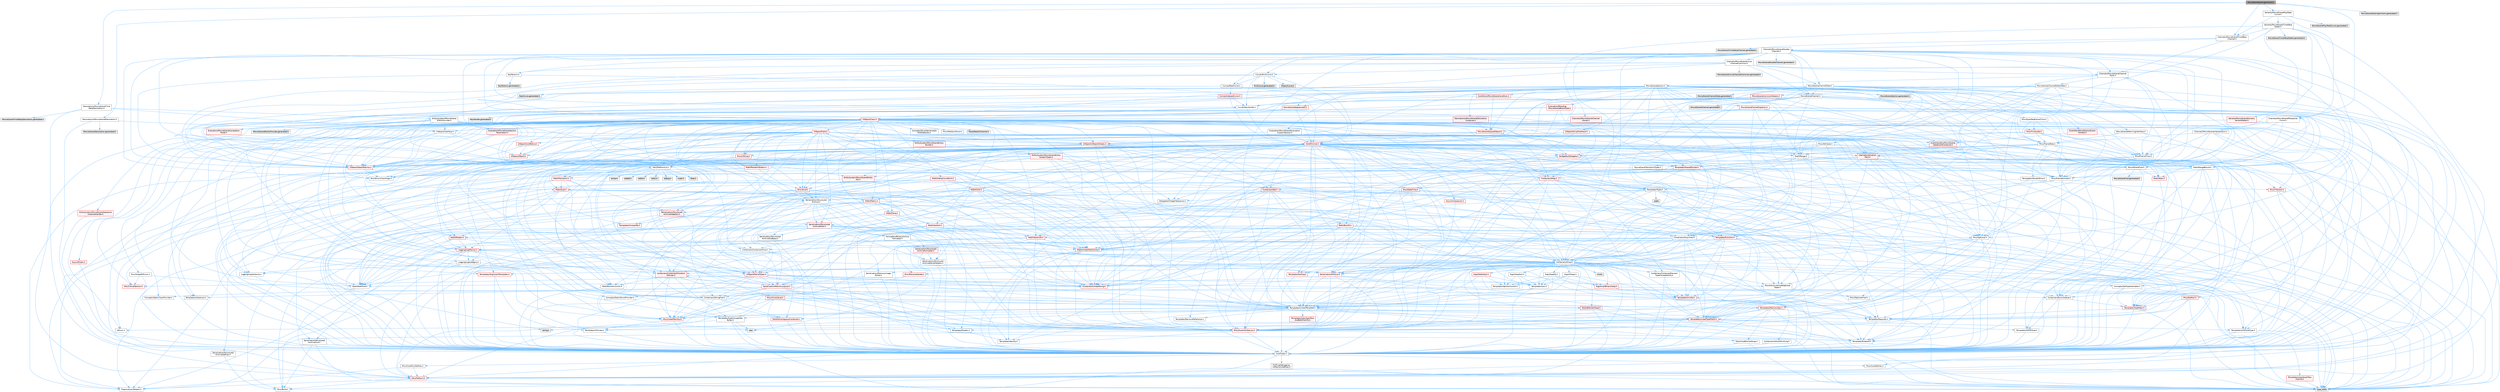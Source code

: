 digraph "MovieSceneScalingAnchors.h"
{
 // INTERACTIVE_SVG=YES
 // LATEX_PDF_SIZE
  bgcolor="transparent";
  edge [fontname=Helvetica,fontsize=10,labelfontname=Helvetica,labelfontsize=10];
  node [fontname=Helvetica,fontsize=10,shape=box,height=0.2,width=0.4];
  Node1 [id="Node000001",label="MovieSceneScalingAnchors.h",height=0.2,width=0.4,color="gray40", fillcolor="grey60", style="filled", fontcolor="black",tooltip=" "];
  Node1 -> Node2 [id="edge1_Node000001_Node000002",color="steelblue1",style="solid",tooltip=" "];
  Node2 [id="Node000002",label="Channels/MovieSceneTimeWarp\lChannel.h",height=0.2,width=0.4,color="grey40", fillcolor="white", style="filled",URL="$df/d1d/MovieSceneTimeWarpChannel_8h.html",tooltip=" "];
  Node2 -> Node3 [id="edge2_Node000002_Node000003",color="steelblue1",style="solid",tooltip=" "];
  Node3 [id="Node000003",label="Channels/MovieSceneChannel\lTraits.h",height=0.2,width=0.4,color="grey40", fillcolor="white", style="filled",URL="$df/dae/MovieSceneChannelTraits_8h.html",tooltip=" "];
  Node3 -> Node4 [id="edge3_Node000003_Node000004",color="steelblue1",style="solid",tooltip=" "];
  Node4 [id="Node000004",label="Containers/ArrayView.h",height=0.2,width=0.4,color="grey40", fillcolor="white", style="filled",URL="$d7/df4/ArrayView_8h.html",tooltip=" "];
  Node4 -> Node5 [id="edge4_Node000004_Node000005",color="steelblue1",style="solid",tooltip=" "];
  Node5 [id="Node000005",label="CoreTypes.h",height=0.2,width=0.4,color="grey40", fillcolor="white", style="filled",URL="$dc/dec/CoreTypes_8h.html",tooltip=" "];
  Node5 -> Node6 [id="edge5_Node000005_Node000006",color="steelblue1",style="solid",tooltip=" "];
  Node6 [id="Node000006",label="HAL/Platform.h",height=0.2,width=0.4,color="red", fillcolor="#FFF0F0", style="filled",URL="$d9/dd0/Platform_8h.html",tooltip=" "];
  Node6 -> Node7 [id="edge6_Node000006_Node000007",color="steelblue1",style="solid",tooltip=" "];
  Node7 [id="Node000007",label="Misc/Build.h",height=0.2,width=0.4,color="grey40", fillcolor="white", style="filled",URL="$d3/dbb/Build_8h.html",tooltip=" "];
  Node6 -> Node9 [id="edge7_Node000006_Node000009",color="steelblue1",style="solid",tooltip=" "];
  Node9 [id="Node000009",label="type_traits",height=0.2,width=0.4,color="grey60", fillcolor="#E0E0E0", style="filled",tooltip=" "];
  Node6 -> Node10 [id="edge8_Node000006_Node000010",color="steelblue1",style="solid",tooltip=" "];
  Node10 [id="Node000010",label="PreprocessorHelpers.h",height=0.2,width=0.4,color="grey40", fillcolor="white", style="filled",URL="$db/ddb/PreprocessorHelpers_8h.html",tooltip=" "];
  Node5 -> Node16 [id="edge9_Node000005_Node000016",color="steelblue1",style="solid",tooltip=" "];
  Node16 [id="Node000016",label="ProfilingDebugging\l/UMemoryDefines.h",height=0.2,width=0.4,color="grey40", fillcolor="white", style="filled",URL="$d2/da2/UMemoryDefines_8h.html",tooltip=" "];
  Node5 -> Node17 [id="edge10_Node000005_Node000017",color="steelblue1",style="solid",tooltip=" "];
  Node17 [id="Node000017",label="Misc/CoreMiscDefines.h",height=0.2,width=0.4,color="grey40", fillcolor="white", style="filled",URL="$da/d38/CoreMiscDefines_8h.html",tooltip=" "];
  Node17 -> Node6 [id="edge11_Node000017_Node000006",color="steelblue1",style="solid",tooltip=" "];
  Node17 -> Node10 [id="edge12_Node000017_Node000010",color="steelblue1",style="solid",tooltip=" "];
  Node5 -> Node18 [id="edge13_Node000005_Node000018",color="steelblue1",style="solid",tooltip=" "];
  Node18 [id="Node000018",label="Misc/CoreDefines.h",height=0.2,width=0.4,color="grey40", fillcolor="white", style="filled",URL="$d3/dd2/CoreDefines_8h.html",tooltip=" "];
  Node4 -> Node19 [id="edge14_Node000004_Node000019",color="steelblue1",style="solid",tooltip=" "];
  Node19 [id="Node000019",label="Containers/ContainersFwd.h",height=0.2,width=0.4,color="grey40", fillcolor="white", style="filled",URL="$d4/d0a/ContainersFwd_8h.html",tooltip=" "];
  Node19 -> Node6 [id="edge15_Node000019_Node000006",color="steelblue1",style="solid",tooltip=" "];
  Node19 -> Node5 [id="edge16_Node000019_Node000005",color="steelblue1",style="solid",tooltip=" "];
  Node19 -> Node20 [id="edge17_Node000019_Node000020",color="steelblue1",style="solid",tooltip=" "];
  Node20 [id="Node000020",label="Traits/IsContiguousContainer.h",height=0.2,width=0.4,color="red", fillcolor="#FFF0F0", style="filled",URL="$d5/d3c/IsContiguousContainer_8h.html",tooltip=" "];
  Node20 -> Node5 [id="edge18_Node000020_Node000005",color="steelblue1",style="solid",tooltip=" "];
  Node4 -> Node23 [id="edge19_Node000004_Node000023",color="steelblue1",style="solid",tooltip=" "];
  Node23 [id="Node000023",label="Misc/AssertionMacros.h",height=0.2,width=0.4,color="red", fillcolor="#FFF0F0", style="filled",URL="$d0/dfa/AssertionMacros_8h.html",tooltip=" "];
  Node23 -> Node5 [id="edge20_Node000023_Node000005",color="steelblue1",style="solid",tooltip=" "];
  Node23 -> Node6 [id="edge21_Node000023_Node000006",color="steelblue1",style="solid",tooltip=" "];
  Node23 -> Node10 [id="edge22_Node000023_Node000010",color="steelblue1",style="solid",tooltip=" "];
  Node23 -> Node56 [id="edge23_Node000023_Node000056",color="steelblue1",style="solid",tooltip=" "];
  Node56 [id="Node000056",label="Templates/EnableIf.h",height=0.2,width=0.4,color="grey40", fillcolor="white", style="filled",URL="$d7/d60/EnableIf_8h.html",tooltip=" "];
  Node56 -> Node5 [id="edge24_Node000056_Node000005",color="steelblue1",style="solid",tooltip=" "];
  Node4 -> Node70 [id="edge25_Node000004_Node000070",color="steelblue1",style="solid",tooltip=" "];
  Node70 [id="Node000070",label="Misc/ReverseIterate.h",height=0.2,width=0.4,color="red", fillcolor="#FFF0F0", style="filled",URL="$db/de3/ReverseIterate_8h.html",tooltip=" "];
  Node70 -> Node6 [id="edge26_Node000070_Node000006",color="steelblue1",style="solid",tooltip=" "];
  Node4 -> Node72 [id="edge27_Node000004_Node000072",color="steelblue1",style="solid",tooltip=" "];
  Node72 [id="Node000072",label="Misc/IntrusiveUnsetOptional\lState.h",height=0.2,width=0.4,color="grey40", fillcolor="white", style="filled",URL="$d2/d0a/IntrusiveUnsetOptionalState_8h.html",tooltip=" "];
  Node72 -> Node73 [id="edge28_Node000072_Node000073",color="steelblue1",style="solid",tooltip=" "];
  Node73 [id="Node000073",label="Misc/OptionalFwd.h",height=0.2,width=0.4,color="grey40", fillcolor="white", style="filled",URL="$dc/d50/OptionalFwd_8h.html",tooltip=" "];
  Node4 -> Node74 [id="edge29_Node000004_Node000074",color="steelblue1",style="solid",tooltip=" "];
  Node74 [id="Node000074",label="Templates/Invoke.h",height=0.2,width=0.4,color="red", fillcolor="#FFF0F0", style="filled",URL="$d7/deb/Invoke_8h.html",tooltip=" "];
  Node74 -> Node5 [id="edge30_Node000074_Node000005",color="steelblue1",style="solid",tooltip=" "];
  Node74 -> Node76 [id="edge31_Node000074_Node000076",color="steelblue1",style="solid",tooltip=" "];
  Node76 [id="Node000076",label="Templates/UnrealTemplate.h",height=0.2,width=0.4,color="grey40", fillcolor="white", style="filled",URL="$d4/d24/UnrealTemplate_8h.html",tooltip=" "];
  Node76 -> Node5 [id="edge32_Node000076_Node000005",color="steelblue1",style="solid",tooltip=" "];
  Node76 -> Node77 [id="edge33_Node000076_Node000077",color="steelblue1",style="solid",tooltip=" "];
  Node77 [id="Node000077",label="Templates/IsPointer.h",height=0.2,width=0.4,color="grey40", fillcolor="white", style="filled",URL="$d7/d05/IsPointer_8h.html",tooltip=" "];
  Node77 -> Node5 [id="edge34_Node000077_Node000005",color="steelblue1",style="solid",tooltip=" "];
  Node76 -> Node78 [id="edge35_Node000076_Node000078",color="steelblue1",style="solid",tooltip=" "];
  Node78 [id="Node000078",label="HAL/UnrealMemory.h",height=0.2,width=0.4,color="red", fillcolor="#FFF0F0", style="filled",URL="$d9/d96/UnrealMemory_8h.html",tooltip=" "];
  Node78 -> Node5 [id="edge36_Node000078_Node000005",color="steelblue1",style="solid",tooltip=" "];
  Node78 -> Node77 [id="edge37_Node000078_Node000077",color="steelblue1",style="solid",tooltip=" "];
  Node76 -> Node98 [id="edge38_Node000076_Node000098",color="steelblue1",style="solid",tooltip=" "];
  Node98 [id="Node000098",label="Templates/CopyQualifiers\lAndRefsFromTo.h",height=0.2,width=0.4,color="red", fillcolor="#FFF0F0", style="filled",URL="$d3/db3/CopyQualifiersAndRefsFromTo_8h.html",tooltip=" "];
  Node76 -> Node100 [id="edge39_Node000076_Node000100",color="steelblue1",style="solid",tooltip=" "];
  Node100 [id="Node000100",label="Templates/UnrealTypeTraits.h",height=0.2,width=0.4,color="red", fillcolor="#FFF0F0", style="filled",URL="$d2/d2d/UnrealTypeTraits_8h.html",tooltip=" "];
  Node100 -> Node5 [id="edge40_Node000100_Node000005",color="steelblue1",style="solid",tooltip=" "];
  Node100 -> Node77 [id="edge41_Node000100_Node000077",color="steelblue1",style="solid",tooltip=" "];
  Node100 -> Node23 [id="edge42_Node000100_Node000023",color="steelblue1",style="solid",tooltip=" "];
  Node100 -> Node56 [id="edge43_Node000100_Node000056",color="steelblue1",style="solid",tooltip=" "];
  Node100 -> Node59 [id="edge44_Node000100_Node000059",color="steelblue1",style="solid",tooltip=" "];
  Node59 [id="Node000059",label="IsEnum.h",height=0.2,width=0.4,color="grey40", fillcolor="white", style="filled",URL="$d4/de5/IsEnum_8h.html",tooltip=" "];
  Node100 -> Node102 [id="edge45_Node000100_Node000102",color="steelblue1",style="solid",tooltip=" "];
  Node102 [id="Node000102",label="Templates/Models.h",height=0.2,width=0.4,color="grey40", fillcolor="white", style="filled",URL="$d3/d0c/Models_8h.html",tooltip=" "];
  Node102 -> Node65 [id="edge46_Node000102_Node000065",color="steelblue1",style="solid",tooltip=" "];
  Node65 [id="Node000065",label="Templates/Identity.h",height=0.2,width=0.4,color="grey40", fillcolor="white", style="filled",URL="$d0/dd5/Identity_8h.html",tooltip=" "];
  Node100 -> Node103 [id="edge47_Node000100_Node000103",color="steelblue1",style="solid",tooltip=" "];
  Node103 [id="Node000103",label="Templates/IsPODType.h",height=0.2,width=0.4,color="grey40", fillcolor="white", style="filled",URL="$d7/db1/IsPODType_8h.html",tooltip=" "];
  Node103 -> Node5 [id="edge48_Node000103_Node000005",color="steelblue1",style="solid",tooltip=" "];
  Node100 -> Node104 [id="edge49_Node000100_Node000104",color="steelblue1",style="solid",tooltip=" "];
  Node104 [id="Node000104",label="Templates/IsUECoreType.h",height=0.2,width=0.4,color="grey40", fillcolor="white", style="filled",URL="$d1/db8/IsUECoreType_8h.html",tooltip=" "];
  Node104 -> Node5 [id="edge50_Node000104_Node000005",color="steelblue1",style="solid",tooltip=" "];
  Node104 -> Node9 [id="edge51_Node000104_Node000009",color="steelblue1",style="solid",tooltip=" "];
  Node76 -> Node105 [id="edge52_Node000076_Node000105",color="steelblue1",style="solid",tooltip=" "];
  Node105 [id="Node000105",label="Templates/RemoveReference.h",height=0.2,width=0.4,color="grey40", fillcolor="white", style="filled",URL="$da/dbe/RemoveReference_8h.html",tooltip=" "];
  Node105 -> Node5 [id="edge53_Node000105_Node000005",color="steelblue1",style="solid",tooltip=" "];
  Node76 -> Node64 [id="edge54_Node000076_Node000064",color="steelblue1",style="solid",tooltip=" "];
  Node64 [id="Node000064",label="Templates/Requires.h",height=0.2,width=0.4,color="grey40", fillcolor="white", style="filled",URL="$dc/d96/Requires_8h.html",tooltip=" "];
  Node64 -> Node56 [id="edge55_Node000064_Node000056",color="steelblue1",style="solid",tooltip=" "];
  Node64 -> Node9 [id="edge56_Node000064_Node000009",color="steelblue1",style="solid",tooltip=" "];
  Node76 -> Node106 [id="edge57_Node000076_Node000106",color="steelblue1",style="solid",tooltip=" "];
  Node106 [id="Node000106",label="Templates/TypeCompatible\lBytes.h",height=0.2,width=0.4,color="grey40", fillcolor="white", style="filled",URL="$df/d0a/TypeCompatibleBytes_8h.html",tooltip=" "];
  Node106 -> Node5 [id="edge58_Node000106_Node000005",color="steelblue1",style="solid",tooltip=" "];
  Node106 -> Node41 [id="edge59_Node000106_Node000041",color="steelblue1",style="solid",tooltip=" "];
  Node41 [id="Node000041",label="string.h",height=0.2,width=0.4,color="grey60", fillcolor="#E0E0E0", style="filled",tooltip=" "];
  Node106 -> Node33 [id="edge60_Node000106_Node000033",color="steelblue1",style="solid",tooltip=" "];
  Node33 [id="Node000033",label="new",height=0.2,width=0.4,color="grey60", fillcolor="#E0E0E0", style="filled",tooltip=" "];
  Node106 -> Node9 [id="edge61_Node000106_Node000009",color="steelblue1",style="solid",tooltip=" "];
  Node76 -> Node65 [id="edge62_Node000076_Node000065",color="steelblue1",style="solid",tooltip=" "];
  Node76 -> Node20 [id="edge63_Node000076_Node000020",color="steelblue1",style="solid",tooltip=" "];
  Node76 -> Node107 [id="edge64_Node000076_Node000107",color="steelblue1",style="solid",tooltip=" "];
  Node107 [id="Node000107",label="Traits/UseBitwiseSwap.h",height=0.2,width=0.4,color="grey40", fillcolor="white", style="filled",URL="$db/df3/UseBitwiseSwap_8h.html",tooltip=" "];
  Node107 -> Node5 [id="edge65_Node000107_Node000005",color="steelblue1",style="solid",tooltip=" "];
  Node107 -> Node9 [id="edge66_Node000107_Node000009",color="steelblue1",style="solid",tooltip=" "];
  Node76 -> Node9 [id="edge67_Node000076_Node000009",color="steelblue1",style="solid",tooltip=" "];
  Node74 -> Node9 [id="edge68_Node000074_Node000009",color="steelblue1",style="solid",tooltip=" "];
  Node4 -> Node100 [id="edge69_Node000004_Node000100",color="steelblue1",style="solid",tooltip=" "];
  Node4 -> Node27 [id="edge70_Node000004_Node000027",color="steelblue1",style="solid",tooltip=" "];
  Node27 [id="Node000027",label="Traits/ElementType.h",height=0.2,width=0.4,color="red", fillcolor="#FFF0F0", style="filled",URL="$d5/d4f/ElementType_8h.html",tooltip=" "];
  Node27 -> Node6 [id="edge71_Node000027_Node000006",color="steelblue1",style="solid",tooltip=" "];
  Node27 -> Node9 [id="edge72_Node000027_Node000009",color="steelblue1",style="solid",tooltip=" "];
  Node4 -> Node108 [id="edge73_Node000004_Node000108",color="steelblue1",style="solid",tooltip=" "];
  Node108 [id="Node000108",label="Containers/Array.h",height=0.2,width=0.4,color="grey40", fillcolor="white", style="filled",URL="$df/dd0/Array_8h.html",tooltip=" "];
  Node108 -> Node5 [id="edge74_Node000108_Node000005",color="steelblue1",style="solid",tooltip=" "];
  Node108 -> Node23 [id="edge75_Node000108_Node000023",color="steelblue1",style="solid",tooltip=" "];
  Node108 -> Node72 [id="edge76_Node000108_Node000072",color="steelblue1",style="solid",tooltip=" "];
  Node108 -> Node70 [id="edge77_Node000108_Node000070",color="steelblue1",style="solid",tooltip=" "];
  Node108 -> Node78 [id="edge78_Node000108_Node000078",color="steelblue1",style="solid",tooltip=" "];
  Node108 -> Node100 [id="edge79_Node000108_Node000100",color="steelblue1",style="solid",tooltip=" "];
  Node108 -> Node76 [id="edge80_Node000108_Node000076",color="steelblue1",style="solid",tooltip=" "];
  Node108 -> Node109 [id="edge81_Node000108_Node000109",color="steelblue1",style="solid",tooltip=" "];
  Node109 [id="Node000109",label="Containers/AllowShrinking.h",height=0.2,width=0.4,color="grey40", fillcolor="white", style="filled",URL="$d7/d1a/AllowShrinking_8h.html",tooltip=" "];
  Node109 -> Node5 [id="edge82_Node000109_Node000005",color="steelblue1",style="solid",tooltip=" "];
  Node108 -> Node110 [id="edge83_Node000108_Node000110",color="steelblue1",style="solid",tooltip=" "];
  Node110 [id="Node000110",label="Containers/ContainerAllocation\lPolicies.h",height=0.2,width=0.4,color="red", fillcolor="#FFF0F0", style="filled",URL="$d7/dff/ContainerAllocationPolicies_8h.html",tooltip=" "];
  Node110 -> Node5 [id="edge84_Node000110_Node000005",color="steelblue1",style="solid",tooltip=" "];
  Node110 -> Node110 [id="edge85_Node000110_Node000110",color="steelblue1",style="solid",tooltip=" "];
  Node110 -> Node78 [id="edge86_Node000110_Node000078",color="steelblue1",style="solid",tooltip=" "];
  Node110 -> Node42 [id="edge87_Node000110_Node000042",color="steelblue1",style="solid",tooltip=" "];
  Node42 [id="Node000042",label="Math/NumericLimits.h",height=0.2,width=0.4,color="grey40", fillcolor="white", style="filled",URL="$df/d1b/NumericLimits_8h.html",tooltip=" "];
  Node42 -> Node5 [id="edge88_Node000042_Node000005",color="steelblue1",style="solid",tooltip=" "];
  Node110 -> Node23 [id="edge89_Node000110_Node000023",color="steelblue1",style="solid",tooltip=" "];
  Node110 -> Node121 [id="edge90_Node000110_Node000121",color="steelblue1",style="solid",tooltip=" "];
  Node121 [id="Node000121",label="Templates/MemoryOps.h",height=0.2,width=0.4,color="red", fillcolor="#FFF0F0", style="filled",URL="$db/dea/MemoryOps_8h.html",tooltip=" "];
  Node121 -> Node5 [id="edge91_Node000121_Node000005",color="steelblue1",style="solid",tooltip=" "];
  Node121 -> Node78 [id="edge92_Node000121_Node000078",color="steelblue1",style="solid",tooltip=" "];
  Node121 -> Node64 [id="edge93_Node000121_Node000064",color="steelblue1",style="solid",tooltip=" "];
  Node121 -> Node100 [id="edge94_Node000121_Node000100",color="steelblue1",style="solid",tooltip=" "];
  Node121 -> Node107 [id="edge95_Node000121_Node000107",color="steelblue1",style="solid",tooltip=" "];
  Node121 -> Node33 [id="edge96_Node000121_Node000033",color="steelblue1",style="solid",tooltip=" "];
  Node121 -> Node9 [id="edge97_Node000121_Node000009",color="steelblue1",style="solid",tooltip=" "];
  Node110 -> Node106 [id="edge98_Node000110_Node000106",color="steelblue1",style="solid",tooltip=" "];
  Node110 -> Node9 [id="edge99_Node000110_Node000009",color="steelblue1",style="solid",tooltip=" "];
  Node108 -> Node122 [id="edge100_Node000108_Node000122",color="steelblue1",style="solid",tooltip=" "];
  Node122 [id="Node000122",label="Containers/ContainerElement\lTypeCompatibility.h",height=0.2,width=0.4,color="grey40", fillcolor="white", style="filled",URL="$df/ddf/ContainerElementTypeCompatibility_8h.html",tooltip=" "];
  Node122 -> Node5 [id="edge101_Node000122_Node000005",color="steelblue1",style="solid",tooltip=" "];
  Node122 -> Node100 [id="edge102_Node000122_Node000100",color="steelblue1",style="solid",tooltip=" "];
  Node108 -> Node123 [id="edge103_Node000108_Node000123",color="steelblue1",style="solid",tooltip=" "];
  Node123 [id="Node000123",label="Serialization/Archive.h",height=0.2,width=0.4,color="red", fillcolor="#FFF0F0", style="filled",URL="$d7/d3b/Archive_8h.html",tooltip=" "];
  Node123 -> Node5 [id="edge104_Node000123_Node000005",color="steelblue1",style="solid",tooltip=" "];
  Node123 -> Node29 [id="edge105_Node000123_Node000029",color="steelblue1",style="solid",tooltip=" "];
  Node29 [id="Node000029",label="Math/MathFwd.h",height=0.2,width=0.4,color="grey40", fillcolor="white", style="filled",URL="$d2/d10/MathFwd_8h.html",tooltip=" "];
  Node29 -> Node6 [id="edge106_Node000029_Node000006",color="steelblue1",style="solid",tooltip=" "];
  Node123 -> Node23 [id="edge107_Node000123_Node000023",color="steelblue1",style="solid",tooltip=" "];
  Node123 -> Node7 [id="edge108_Node000123_Node000007",color="steelblue1",style="solid",tooltip=" "];
  Node123 -> Node56 [id="edge109_Node000123_Node000056",color="steelblue1",style="solid",tooltip=" "];
  Node123 -> Node76 [id="edge110_Node000123_Node000076",color="steelblue1",style="solid",tooltip=" "];
  Node108 -> Node133 [id="edge111_Node000108_Node000133",color="steelblue1",style="solid",tooltip=" "];
  Node133 [id="Node000133",label="Serialization/MemoryImage\lWriter.h",height=0.2,width=0.4,color="grey40", fillcolor="white", style="filled",URL="$d0/d08/MemoryImageWriter_8h.html",tooltip=" "];
  Node133 -> Node5 [id="edge112_Node000133_Node000005",color="steelblue1",style="solid",tooltip=" "];
  Node133 -> Node134 [id="edge113_Node000133_Node000134",color="steelblue1",style="solid",tooltip=" "];
  Node134 [id="Node000134",label="Serialization/MemoryLayout.h",height=0.2,width=0.4,color="red", fillcolor="#FFF0F0", style="filled",URL="$d7/d66/MemoryLayout_8h.html",tooltip=" "];
  Node134 -> Node135 [id="edge114_Node000134_Node000135",color="steelblue1",style="solid",tooltip=" "];
  Node135 [id="Node000135",label="Concepts/StaticClassProvider.h",height=0.2,width=0.4,color="grey40", fillcolor="white", style="filled",URL="$dd/d83/StaticClassProvider_8h.html",tooltip=" "];
  Node134 -> Node136 [id="edge115_Node000134_Node000136",color="steelblue1",style="solid",tooltip=" "];
  Node136 [id="Node000136",label="Concepts/StaticStructProvider.h",height=0.2,width=0.4,color="grey40", fillcolor="white", style="filled",URL="$d5/d77/StaticStructProvider_8h.html",tooltip=" "];
  Node134 -> Node137 [id="edge116_Node000134_Node000137",color="steelblue1",style="solid",tooltip=" "];
  Node137 [id="Node000137",label="Containers/EnumAsByte.h",height=0.2,width=0.4,color="grey40", fillcolor="white", style="filled",URL="$d6/d9a/EnumAsByte_8h.html",tooltip=" "];
  Node137 -> Node5 [id="edge117_Node000137_Node000005",color="steelblue1",style="solid",tooltip=" "];
  Node137 -> Node103 [id="edge118_Node000137_Node000103",color="steelblue1",style="solid",tooltip=" "];
  Node137 -> Node138 [id="edge119_Node000137_Node000138",color="steelblue1",style="solid",tooltip=" "];
  Node138 [id="Node000138",label="Templates/TypeHash.h",height=0.2,width=0.4,color="red", fillcolor="#FFF0F0", style="filled",URL="$d1/d62/TypeHash_8h.html",tooltip=" "];
  Node138 -> Node5 [id="edge120_Node000138_Node000005",color="steelblue1",style="solid",tooltip=" "];
  Node138 -> Node64 [id="edge121_Node000138_Node000064",color="steelblue1",style="solid",tooltip=" "];
  Node138 -> Node9 [id="edge122_Node000138_Node000009",color="steelblue1",style="solid",tooltip=" "];
  Node134 -> Node26 [id="edge123_Node000134_Node000026",color="steelblue1",style="solid",tooltip=" "];
  Node26 [id="Node000026",label="Containers/StringFwd.h",height=0.2,width=0.4,color="grey40", fillcolor="white", style="filled",URL="$df/d37/StringFwd_8h.html",tooltip=" "];
  Node26 -> Node5 [id="edge124_Node000026_Node000005",color="steelblue1",style="solid",tooltip=" "];
  Node26 -> Node27 [id="edge125_Node000026_Node000027",color="steelblue1",style="solid",tooltip=" "];
  Node26 -> Node20 [id="edge126_Node000026_Node000020",color="steelblue1",style="solid",tooltip=" "];
  Node134 -> Node78 [id="edge127_Node000134_Node000078",color="steelblue1",style="solid",tooltip=" "];
  Node134 -> Node56 [id="edge128_Node000134_Node000056",color="steelblue1",style="solid",tooltip=" "];
  Node134 -> Node146 [id="edge129_Node000134_Node000146",color="steelblue1",style="solid",tooltip=" "];
  Node146 [id="Node000146",label="Templates/IsAbstract.h",height=0.2,width=0.4,color="grey40", fillcolor="white", style="filled",URL="$d8/db7/IsAbstract_8h.html",tooltip=" "];
  Node134 -> Node102 [id="edge130_Node000134_Node000102",color="steelblue1",style="solid",tooltip=" "];
  Node134 -> Node76 [id="edge131_Node000134_Node000076",color="steelblue1",style="solid",tooltip=" "];
  Node108 -> Node147 [id="edge132_Node000108_Node000147",color="steelblue1",style="solid",tooltip=" "];
  Node147 [id="Node000147",label="Algo/Heapify.h",height=0.2,width=0.4,color="grey40", fillcolor="white", style="filled",URL="$d0/d2a/Heapify_8h.html",tooltip=" "];
  Node147 -> Node148 [id="edge133_Node000147_Node000148",color="steelblue1",style="solid",tooltip=" "];
  Node148 [id="Node000148",label="Algo/Impl/BinaryHeap.h",height=0.2,width=0.4,color="red", fillcolor="#FFF0F0", style="filled",URL="$d7/da3/Algo_2Impl_2BinaryHeap_8h.html",tooltip=" "];
  Node148 -> Node74 [id="edge134_Node000148_Node000074",color="steelblue1",style="solid",tooltip=" "];
  Node148 -> Node9 [id="edge135_Node000148_Node000009",color="steelblue1",style="solid",tooltip=" "];
  Node147 -> Node151 [id="edge136_Node000147_Node000151",color="steelblue1",style="solid",tooltip=" "];
  Node151 [id="Node000151",label="Templates/IdentityFunctor.h",height=0.2,width=0.4,color="grey40", fillcolor="white", style="filled",URL="$d7/d2e/IdentityFunctor_8h.html",tooltip=" "];
  Node151 -> Node6 [id="edge137_Node000151_Node000006",color="steelblue1",style="solid",tooltip=" "];
  Node147 -> Node74 [id="edge138_Node000147_Node000074",color="steelblue1",style="solid",tooltip=" "];
  Node147 -> Node152 [id="edge139_Node000147_Node000152",color="steelblue1",style="solid",tooltip=" "];
  Node152 [id="Node000152",label="Templates/Less.h",height=0.2,width=0.4,color="grey40", fillcolor="white", style="filled",URL="$de/dc8/Less_8h.html",tooltip=" "];
  Node152 -> Node5 [id="edge140_Node000152_Node000005",color="steelblue1",style="solid",tooltip=" "];
  Node152 -> Node76 [id="edge141_Node000152_Node000076",color="steelblue1",style="solid",tooltip=" "];
  Node147 -> Node76 [id="edge142_Node000147_Node000076",color="steelblue1",style="solid",tooltip=" "];
  Node108 -> Node153 [id="edge143_Node000108_Node000153",color="steelblue1",style="solid",tooltip=" "];
  Node153 [id="Node000153",label="Algo/HeapSort.h",height=0.2,width=0.4,color="grey40", fillcolor="white", style="filled",URL="$d3/d92/HeapSort_8h.html",tooltip=" "];
  Node153 -> Node148 [id="edge144_Node000153_Node000148",color="steelblue1",style="solid",tooltip=" "];
  Node153 -> Node151 [id="edge145_Node000153_Node000151",color="steelblue1",style="solid",tooltip=" "];
  Node153 -> Node152 [id="edge146_Node000153_Node000152",color="steelblue1",style="solid",tooltip=" "];
  Node153 -> Node76 [id="edge147_Node000153_Node000076",color="steelblue1",style="solid",tooltip=" "];
  Node108 -> Node154 [id="edge148_Node000108_Node000154",color="steelblue1",style="solid",tooltip=" "];
  Node154 [id="Node000154",label="Algo/IsHeap.h",height=0.2,width=0.4,color="grey40", fillcolor="white", style="filled",URL="$de/d32/IsHeap_8h.html",tooltip=" "];
  Node154 -> Node148 [id="edge149_Node000154_Node000148",color="steelblue1",style="solid",tooltip=" "];
  Node154 -> Node151 [id="edge150_Node000154_Node000151",color="steelblue1",style="solid",tooltip=" "];
  Node154 -> Node74 [id="edge151_Node000154_Node000074",color="steelblue1",style="solid",tooltip=" "];
  Node154 -> Node152 [id="edge152_Node000154_Node000152",color="steelblue1",style="solid",tooltip=" "];
  Node154 -> Node76 [id="edge153_Node000154_Node000076",color="steelblue1",style="solid",tooltip=" "];
  Node108 -> Node148 [id="edge154_Node000108_Node000148",color="steelblue1",style="solid",tooltip=" "];
  Node108 -> Node155 [id="edge155_Node000108_Node000155",color="steelblue1",style="solid",tooltip=" "];
  Node155 [id="Node000155",label="Algo/StableSort.h",height=0.2,width=0.4,color="red", fillcolor="#FFF0F0", style="filled",URL="$d7/d3c/StableSort_8h.html",tooltip=" "];
  Node155 -> Node151 [id="edge156_Node000155_Node000151",color="steelblue1",style="solid",tooltip=" "];
  Node155 -> Node74 [id="edge157_Node000155_Node000074",color="steelblue1",style="solid",tooltip=" "];
  Node155 -> Node152 [id="edge158_Node000155_Node000152",color="steelblue1",style="solid",tooltip=" "];
  Node155 -> Node76 [id="edge159_Node000155_Node000076",color="steelblue1",style="solid",tooltip=" "];
  Node108 -> Node158 [id="edge160_Node000108_Node000158",color="steelblue1",style="solid",tooltip=" "];
  Node158 [id="Node000158",label="Concepts/GetTypeHashable.h",height=0.2,width=0.4,color="grey40", fillcolor="white", style="filled",URL="$d3/da2/GetTypeHashable_8h.html",tooltip=" "];
  Node158 -> Node5 [id="edge161_Node000158_Node000005",color="steelblue1",style="solid",tooltip=" "];
  Node158 -> Node138 [id="edge162_Node000158_Node000138",color="steelblue1",style="solid",tooltip=" "];
  Node108 -> Node151 [id="edge163_Node000108_Node000151",color="steelblue1",style="solid",tooltip=" "];
  Node108 -> Node74 [id="edge164_Node000108_Node000074",color="steelblue1",style="solid",tooltip=" "];
  Node108 -> Node152 [id="edge165_Node000108_Node000152",color="steelblue1",style="solid",tooltip=" "];
  Node108 -> Node159 [id="edge166_Node000108_Node000159",color="steelblue1",style="solid",tooltip=" "];
  Node159 [id="Node000159",label="Templates/LosesQualifiers\lFromTo.h",height=0.2,width=0.4,color="red", fillcolor="#FFF0F0", style="filled",URL="$d2/db3/LosesQualifiersFromTo_8h.html",tooltip=" "];
  Node159 -> Node9 [id="edge167_Node000159_Node000009",color="steelblue1",style="solid",tooltip=" "];
  Node108 -> Node64 [id="edge168_Node000108_Node000064",color="steelblue1",style="solid",tooltip=" "];
  Node108 -> Node160 [id="edge169_Node000108_Node000160",color="steelblue1",style="solid",tooltip=" "];
  Node160 [id="Node000160",label="Templates/Sorting.h",height=0.2,width=0.4,color="red", fillcolor="#FFF0F0", style="filled",URL="$d3/d9e/Sorting_8h.html",tooltip=" "];
  Node160 -> Node5 [id="edge170_Node000160_Node000005",color="steelblue1",style="solid",tooltip=" "];
  Node160 -> Node152 [id="edge171_Node000160_Node000152",color="steelblue1",style="solid",tooltip=" "];
  Node108 -> Node164 [id="edge172_Node000108_Node000164",color="steelblue1",style="solid",tooltip=" "];
  Node164 [id="Node000164",label="Templates/AlignmentTemplates.h",height=0.2,width=0.4,color="red", fillcolor="#FFF0F0", style="filled",URL="$dd/d32/AlignmentTemplates_8h.html",tooltip=" "];
  Node164 -> Node5 [id="edge173_Node000164_Node000005",color="steelblue1",style="solid",tooltip=" "];
  Node164 -> Node77 [id="edge174_Node000164_Node000077",color="steelblue1",style="solid",tooltip=" "];
  Node108 -> Node27 [id="edge175_Node000108_Node000027",color="steelblue1",style="solid",tooltip=" "];
  Node108 -> Node118 [id="edge176_Node000108_Node000118",color="steelblue1",style="solid",tooltip=" "];
  Node118 [id="Node000118",label="limits",height=0.2,width=0.4,color="grey60", fillcolor="#E0E0E0", style="filled",tooltip=" "];
  Node108 -> Node9 [id="edge177_Node000108_Node000009",color="steelblue1",style="solid",tooltip=" "];
  Node4 -> Node163 [id="edge178_Node000004_Node000163",color="steelblue1",style="solid",tooltip=" "];
  Node163 [id="Node000163",label="Math/UnrealMathUtility.h",height=0.2,width=0.4,color="red", fillcolor="#FFF0F0", style="filled",URL="$db/db8/UnrealMathUtility_8h.html",tooltip=" "];
  Node163 -> Node5 [id="edge179_Node000163_Node000005",color="steelblue1",style="solid",tooltip=" "];
  Node163 -> Node23 [id="edge180_Node000163_Node000023",color="steelblue1",style="solid",tooltip=" "];
  Node163 -> Node29 [id="edge181_Node000163_Node000029",color="steelblue1",style="solid",tooltip=" "];
  Node163 -> Node65 [id="edge182_Node000163_Node000065",color="steelblue1",style="solid",tooltip=" "];
  Node163 -> Node64 [id="edge183_Node000163_Node000064",color="steelblue1",style="solid",tooltip=" "];
  Node4 -> Node9 [id="edge184_Node000004_Node000009",color="steelblue1",style="solid",tooltip=" "];
  Node3 -> Node165 [id="edge185_Node000003_Node000165",color="steelblue1",style="solid",tooltip=" "];
  Node165 [id="Node000165",label="Misc/FrameNumber.h",height=0.2,width=0.4,color="grey40", fillcolor="white", style="filled",URL="$dd/dbd/FrameNumber_8h.html",tooltip=" "];
  Node165 -> Node5 [id="edge186_Node000165_Node000005",color="steelblue1",style="solid",tooltip=" "];
  Node165 -> Node42 [id="edge187_Node000165_Node000042",color="steelblue1",style="solid",tooltip=" "];
  Node165 -> Node163 [id="edge188_Node000165_Node000163",color="steelblue1",style="solid",tooltip=" "];
  Node165 -> Node56 [id="edge189_Node000165_Node000056",color="steelblue1",style="solid",tooltip=" "];
  Node165 -> Node100 [id="edge190_Node000165_Node000100",color="steelblue1",style="solid",tooltip=" "];
  Node3 -> Node166 [id="edge191_Node000003_Node000166",color="steelblue1",style="solid",tooltip=" "];
  Node166 [id="Node000166",label="Misc/FrameTime.h",height=0.2,width=0.4,color="grey40", fillcolor="white", style="filled",URL="$d8/d9a/FrameTime_8h.html",tooltip=" "];
  Node166 -> Node165 [id="edge192_Node000166_Node000165",color="steelblue1",style="solid",tooltip=" "];
  Node166 -> Node23 [id="edge193_Node000166_Node000023",color="steelblue1",style="solid",tooltip=" "];
  Node166 -> Node56 [id="edge194_Node000166_Node000056",color="steelblue1",style="solid",tooltip=" "];
  Node166 -> Node167 [id="edge195_Node000166_Node000167",color="steelblue1",style="solid",tooltip=" "];
  Node167 [id="Node000167",label="Containers/UnrealString.h",height=0.2,width=0.4,color="red", fillcolor="#FFF0F0", style="filled",URL="$d5/dba/UnrealString_8h.html",tooltip=" "];
  Node3 -> Node171 [id="edge196_Node000003_Node000171",color="steelblue1",style="solid",tooltip=" "];
  Node171 [id="Node000171",label="Misc/FrameRate.h",height=0.2,width=0.4,color="grey40", fillcolor="white", style="filled",URL="$d1/d9e/FrameRate_8h.html",tooltip=" "];
  Node171 -> Node6 [id="edge197_Node000171_Node000006",color="steelblue1",style="solid",tooltip=" "];
  Node171 -> Node172 [id="edge198_Node000171_Node000172",color="steelblue1",style="solid",tooltip=" "];
  Node172 [id="Node000172",label="Internationalization\l/Text.h",height=0.2,width=0.4,color="red", fillcolor="#FFF0F0", style="filled",URL="$d6/d35/Text_8h.html",tooltip=" "];
  Node172 -> Node5 [id="edge199_Node000172_Node000005",color="steelblue1",style="solid",tooltip=" "];
  Node172 -> Node23 [id="edge200_Node000172_Node000023",color="steelblue1",style="solid",tooltip=" "];
  Node172 -> Node44 [id="edge201_Node000172_Node000044",color="steelblue1",style="solid",tooltip=" "];
  Node44 [id="Node000044",label="Misc/EnumClassFlags.h",height=0.2,width=0.4,color="grey40", fillcolor="white", style="filled",URL="$d8/de7/EnumClassFlags_8h.html",tooltip=" "];
  Node172 -> Node100 [id="edge202_Node000172_Node000100",color="steelblue1",style="solid",tooltip=" "];
  Node172 -> Node108 [id="edge203_Node000172_Node000108",color="steelblue1",style="solid",tooltip=" "];
  Node172 -> Node167 [id="edge204_Node000172_Node000167",color="steelblue1",style="solid",tooltip=" "];
  Node172 -> Node137 [id="edge205_Node000172_Node000137",color="steelblue1",style="solid",tooltip=" "];
  Node172 -> Node216 [id="edge206_Node000172_Node000216",color="steelblue1",style="solid",tooltip=" "];
  Node216 [id="Node000216",label="Templates/SharedPointer.h",height=0.2,width=0.4,color="red", fillcolor="#FFF0F0", style="filled",URL="$d2/d17/SharedPointer_8h.html",tooltip=" "];
  Node216 -> Node5 [id="edge207_Node000216_Node000005",color="steelblue1",style="solid",tooltip=" "];
  Node216 -> Node72 [id="edge208_Node000216_Node000072",color="steelblue1",style="solid",tooltip=" "];
  Node216 -> Node23 [id="edge209_Node000216_Node000023",color="steelblue1",style="solid",tooltip=" "];
  Node216 -> Node78 [id="edge210_Node000216_Node000078",color="steelblue1",style="solid",tooltip=" "];
  Node216 -> Node108 [id="edge211_Node000216_Node000108",color="steelblue1",style="solid",tooltip=" "];
  Node216 -> Node174 [id="edge212_Node000216_Node000174",color="steelblue1",style="solid",tooltip=" "];
  Node174 [id="Node000174",label="Containers/Map.h",height=0.2,width=0.4,color="red", fillcolor="#FFF0F0", style="filled",URL="$df/d79/Map_8h.html",tooltip=" "];
  Node174 -> Node5 [id="edge213_Node000174_Node000005",color="steelblue1",style="solid",tooltip=" "];
  Node174 -> Node122 [id="edge214_Node000174_Node000122",color="steelblue1",style="solid",tooltip=" "];
  Node174 -> Node176 [id="edge215_Node000174_Node000176",color="steelblue1",style="solid",tooltip=" "];
  Node176 [id="Node000176",label="Containers/Set.h",height=0.2,width=0.4,color="red", fillcolor="#FFF0F0", style="filled",URL="$d4/d45/Set_8h.html",tooltip=" "];
  Node176 -> Node110 [id="edge216_Node000176_Node000110",color="steelblue1",style="solid",tooltip=" "];
  Node176 -> Node122 [id="edge217_Node000176_Node000122",color="steelblue1",style="solid",tooltip=" "];
  Node176 -> Node19 [id="edge218_Node000176_Node000019",color="steelblue1",style="solid",tooltip=" "];
  Node176 -> Node163 [id="edge219_Node000176_Node000163",color="steelblue1",style="solid",tooltip=" "];
  Node176 -> Node23 [id="edge220_Node000176_Node000023",color="steelblue1",style="solid",tooltip=" "];
  Node176 -> Node133 [id="edge221_Node000176_Node000133",color="steelblue1",style="solid",tooltip=" "];
  Node176 -> Node181 [id="edge222_Node000176_Node000181",color="steelblue1",style="solid",tooltip=" "];
  Node181 [id="Node000181",label="Serialization/Structured\lArchive.h",height=0.2,width=0.4,color="grey40", fillcolor="white", style="filled",URL="$d9/d1e/StructuredArchive_8h.html",tooltip=" "];
  Node181 -> Node108 [id="edge223_Node000181_Node000108",color="steelblue1",style="solid",tooltip=" "];
  Node181 -> Node110 [id="edge224_Node000181_Node000110",color="steelblue1",style="solid",tooltip=" "];
  Node181 -> Node5 [id="edge225_Node000181_Node000005",color="steelblue1",style="solid",tooltip=" "];
  Node181 -> Node182 [id="edge226_Node000181_Node000182",color="steelblue1",style="solid",tooltip=" "];
  Node182 [id="Node000182",label="Formatters/BinaryArchive\lFormatter.h",height=0.2,width=0.4,color="grey40", fillcolor="white", style="filled",URL="$d2/d01/BinaryArchiveFormatter_8h.html",tooltip=" "];
  Node182 -> Node108 [id="edge227_Node000182_Node000108",color="steelblue1",style="solid",tooltip=" "];
  Node182 -> Node6 [id="edge228_Node000182_Node000006",color="steelblue1",style="solid",tooltip=" "];
  Node182 -> Node123 [id="edge229_Node000182_Node000123",color="steelblue1",style="solid",tooltip=" "];
  Node182 -> Node183 [id="edge230_Node000182_Node000183",color="steelblue1",style="solid",tooltip=" "];
  Node183 [id="Node000183",label="Serialization/Structured\lArchiveFormatter.h",height=0.2,width=0.4,color="red", fillcolor="#FFF0F0", style="filled",URL="$db/dfe/StructuredArchiveFormatter_8h.html",tooltip=" "];
  Node183 -> Node108 [id="edge231_Node000183_Node000108",color="steelblue1",style="solid",tooltip=" "];
  Node183 -> Node5 [id="edge232_Node000183_Node000005",color="steelblue1",style="solid",tooltip=" "];
  Node183 -> Node184 [id="edge233_Node000183_Node000184",color="steelblue1",style="solid",tooltip=" "];
  Node184 [id="Node000184",label="Serialization/Structured\lArchiveNameHelpers.h",height=0.2,width=0.4,color="grey40", fillcolor="white", style="filled",URL="$d0/d7b/StructuredArchiveNameHelpers_8h.html",tooltip=" "];
  Node184 -> Node5 [id="edge234_Node000184_Node000005",color="steelblue1",style="solid",tooltip=" "];
  Node184 -> Node65 [id="edge235_Node000184_Node000065",color="steelblue1",style="solid",tooltip=" "];
  Node182 -> Node184 [id="edge236_Node000182_Node000184",color="steelblue1",style="solid",tooltip=" "];
  Node181 -> Node7 [id="edge237_Node000181_Node000007",color="steelblue1",style="solid",tooltip=" "];
  Node181 -> Node123 [id="edge238_Node000181_Node000123",color="steelblue1",style="solid",tooltip=" "];
  Node181 -> Node185 [id="edge239_Node000181_Node000185",color="steelblue1",style="solid",tooltip=" "];
  Node185 [id="Node000185",label="Serialization/Structured\lArchiveAdapters.h",height=0.2,width=0.4,color="red", fillcolor="#FFF0F0", style="filled",URL="$d3/de1/StructuredArchiveAdapters_8h.html",tooltip=" "];
  Node185 -> Node5 [id="edge240_Node000185_Node000005",color="steelblue1",style="solid",tooltip=" "];
  Node185 -> Node102 [id="edge241_Node000185_Node000102",color="steelblue1",style="solid",tooltip=" "];
  Node185 -> Node188 [id="edge242_Node000185_Node000188",color="steelblue1",style="solid",tooltip=" "];
  Node188 [id="Node000188",label="Serialization/Structured\lArchiveSlots.h",height=0.2,width=0.4,color="red", fillcolor="#FFF0F0", style="filled",URL="$d2/d87/StructuredArchiveSlots_8h.html",tooltip=" "];
  Node188 -> Node108 [id="edge243_Node000188_Node000108",color="steelblue1",style="solid",tooltip=" "];
  Node188 -> Node5 [id="edge244_Node000188_Node000005",color="steelblue1",style="solid",tooltip=" "];
  Node188 -> Node182 [id="edge245_Node000188_Node000182",color="steelblue1",style="solid",tooltip=" "];
  Node188 -> Node7 [id="edge246_Node000188_Node000007",color="steelblue1",style="solid",tooltip=" "];
  Node188 -> Node189 [id="edge247_Node000188_Node000189",color="steelblue1",style="solid",tooltip=" "];
  Node189 [id="Node000189",label="Misc/Optional.h",height=0.2,width=0.4,color="grey40", fillcolor="white", style="filled",URL="$d2/dae/Optional_8h.html",tooltip=" "];
  Node189 -> Node5 [id="edge248_Node000189_Node000005",color="steelblue1",style="solid",tooltip=" "];
  Node189 -> Node23 [id="edge249_Node000189_Node000023",color="steelblue1",style="solid",tooltip=" "];
  Node189 -> Node72 [id="edge250_Node000189_Node000072",color="steelblue1",style="solid",tooltip=" "];
  Node189 -> Node73 [id="edge251_Node000189_Node000073",color="steelblue1",style="solid",tooltip=" "];
  Node189 -> Node121 [id="edge252_Node000189_Node000121",color="steelblue1",style="solid",tooltip=" "];
  Node189 -> Node76 [id="edge253_Node000189_Node000076",color="steelblue1",style="solid",tooltip=" "];
  Node189 -> Node123 [id="edge254_Node000189_Node000123",color="steelblue1",style="solid",tooltip=" "];
  Node188 -> Node123 [id="edge255_Node000188_Node000123",color="steelblue1",style="solid",tooltip=" "];
  Node188 -> Node190 [id="edge256_Node000188_Node000190",color="steelblue1",style="solid",tooltip=" "];
  Node190 [id="Node000190",label="Serialization/Structured\lArchiveFwd.h",height=0.2,width=0.4,color="grey40", fillcolor="white", style="filled",URL="$d2/df9/StructuredArchiveFwd_8h.html",tooltip=" "];
  Node190 -> Node5 [id="edge257_Node000190_Node000005",color="steelblue1",style="solid",tooltip=" "];
  Node190 -> Node7 [id="edge258_Node000190_Node000007",color="steelblue1",style="solid",tooltip=" "];
  Node190 -> Node9 [id="edge259_Node000190_Node000009",color="steelblue1",style="solid",tooltip=" "];
  Node188 -> Node184 [id="edge260_Node000188_Node000184",color="steelblue1",style="solid",tooltip=" "];
  Node188 -> Node191 [id="edge261_Node000188_Node000191",color="steelblue1",style="solid",tooltip=" "];
  Node191 [id="Node000191",label="Serialization/Structured\lArchiveSlotBase.h",height=0.2,width=0.4,color="grey40", fillcolor="white", style="filled",URL="$d9/d9a/StructuredArchiveSlotBase_8h.html",tooltip=" "];
  Node191 -> Node5 [id="edge262_Node000191_Node000005",color="steelblue1",style="solid",tooltip=" "];
  Node188 -> Node56 [id="edge263_Node000188_Node000056",color="steelblue1",style="solid",tooltip=" "];
  Node185 -> Node192 [id="edge264_Node000185_Node000192",color="steelblue1",style="solid",tooltip=" "];
  Node192 [id="Node000192",label="Templates/UniqueObj.h",height=0.2,width=0.4,color="red", fillcolor="#FFF0F0", style="filled",URL="$da/d95/UniqueObj_8h.html",tooltip=" "];
  Node192 -> Node5 [id="edge265_Node000192_Node000005",color="steelblue1",style="solid",tooltip=" "];
  Node181 -> Node196 [id="edge266_Node000181_Node000196",color="steelblue1",style="solid",tooltip=" "];
  Node196 [id="Node000196",label="Serialization/Structured\lArchiveDefines.h",height=0.2,width=0.4,color="grey40", fillcolor="white", style="filled",URL="$d3/d61/StructuredArchiveDefines_8h.html",tooltip=" "];
  Node196 -> Node7 [id="edge267_Node000196_Node000007",color="steelblue1",style="solid",tooltip=" "];
  Node181 -> Node183 [id="edge268_Node000181_Node000183",color="steelblue1",style="solid",tooltip=" "];
  Node181 -> Node190 [id="edge269_Node000181_Node000190",color="steelblue1",style="solid",tooltip=" "];
  Node181 -> Node184 [id="edge270_Node000181_Node000184",color="steelblue1",style="solid",tooltip=" "];
  Node181 -> Node191 [id="edge271_Node000181_Node000191",color="steelblue1",style="solid",tooltip=" "];
  Node181 -> Node188 [id="edge272_Node000181_Node000188",color="steelblue1",style="solid",tooltip=" "];
  Node181 -> Node192 [id="edge273_Node000181_Node000192",color="steelblue1",style="solid",tooltip=" "];
  Node176 -> Node198 [id="edge274_Node000176_Node000198",color="steelblue1",style="solid",tooltip=" "];
  Node198 [id="Node000198",label="Templates/Function.h",height=0.2,width=0.4,color="red", fillcolor="#FFF0F0", style="filled",URL="$df/df5/Function_8h.html",tooltip=" "];
  Node198 -> Node5 [id="edge275_Node000198_Node000005",color="steelblue1",style="solid",tooltip=" "];
  Node198 -> Node23 [id="edge276_Node000198_Node000023",color="steelblue1",style="solid",tooltip=" "];
  Node198 -> Node72 [id="edge277_Node000198_Node000072",color="steelblue1",style="solid",tooltip=" "];
  Node198 -> Node78 [id="edge278_Node000198_Node000078",color="steelblue1",style="solid",tooltip=" "];
  Node198 -> Node100 [id="edge279_Node000198_Node000100",color="steelblue1",style="solid",tooltip=" "];
  Node198 -> Node74 [id="edge280_Node000198_Node000074",color="steelblue1",style="solid",tooltip=" "];
  Node198 -> Node76 [id="edge281_Node000198_Node000076",color="steelblue1",style="solid",tooltip=" "];
  Node198 -> Node64 [id="edge282_Node000198_Node000064",color="steelblue1",style="solid",tooltip=" "];
  Node198 -> Node163 [id="edge283_Node000198_Node000163",color="steelblue1",style="solid",tooltip=" "];
  Node198 -> Node33 [id="edge284_Node000198_Node000033",color="steelblue1",style="solid",tooltip=" "];
  Node198 -> Node9 [id="edge285_Node000198_Node000009",color="steelblue1",style="solid",tooltip=" "];
  Node176 -> Node160 [id="edge286_Node000176_Node000160",color="steelblue1",style="solid",tooltip=" "];
  Node176 -> Node138 [id="edge287_Node000176_Node000138",color="steelblue1",style="solid",tooltip=" "];
  Node176 -> Node76 [id="edge288_Node000176_Node000076",color="steelblue1",style="solid",tooltip=" "];
  Node176 -> Node9 [id="edge289_Node000176_Node000009",color="steelblue1",style="solid",tooltip=" "];
  Node174 -> Node167 [id="edge290_Node000174_Node000167",color="steelblue1",style="solid",tooltip=" "];
  Node174 -> Node23 [id="edge291_Node000174_Node000023",color="steelblue1",style="solid",tooltip=" "];
  Node174 -> Node198 [id="edge292_Node000174_Node000198",color="steelblue1",style="solid",tooltip=" "];
  Node174 -> Node160 [id="edge293_Node000174_Node000160",color="steelblue1",style="solid",tooltip=" "];
  Node174 -> Node201 [id="edge294_Node000174_Node000201",color="steelblue1",style="solid",tooltip=" "];
  Node201 [id="Node000201",label="Templates/Tuple.h",height=0.2,width=0.4,color="grey40", fillcolor="white", style="filled",URL="$d2/d4f/Tuple_8h.html",tooltip=" "];
  Node201 -> Node5 [id="edge295_Node000201_Node000005",color="steelblue1",style="solid",tooltip=" "];
  Node201 -> Node76 [id="edge296_Node000201_Node000076",color="steelblue1",style="solid",tooltip=" "];
  Node201 -> Node202 [id="edge297_Node000201_Node000202",color="steelblue1",style="solid",tooltip=" "];
  Node202 [id="Node000202",label="Delegates/IntegerSequence.h",height=0.2,width=0.4,color="grey40", fillcolor="white", style="filled",URL="$d2/dcc/IntegerSequence_8h.html",tooltip=" "];
  Node202 -> Node5 [id="edge298_Node000202_Node000005",color="steelblue1",style="solid",tooltip=" "];
  Node201 -> Node74 [id="edge299_Node000201_Node000074",color="steelblue1",style="solid",tooltip=" "];
  Node201 -> Node181 [id="edge300_Node000201_Node000181",color="steelblue1",style="solid",tooltip=" "];
  Node201 -> Node134 [id="edge301_Node000201_Node000134",color="steelblue1",style="solid",tooltip=" "];
  Node201 -> Node64 [id="edge302_Node000201_Node000064",color="steelblue1",style="solid",tooltip=" "];
  Node201 -> Node138 [id="edge303_Node000201_Node000138",color="steelblue1",style="solid",tooltip=" "];
  Node201 -> Node203 [id="edge304_Node000201_Node000203",color="steelblue1",style="solid",tooltip=" "];
  Node203 [id="Node000203",label="tuple",height=0.2,width=0.4,color="grey60", fillcolor="#E0E0E0", style="filled",tooltip=" "];
  Node201 -> Node9 [id="edge305_Node000201_Node000009",color="steelblue1",style="solid",tooltip=" "];
  Node174 -> Node76 [id="edge306_Node000174_Node000076",color="steelblue1",style="solid",tooltip=" "];
  Node174 -> Node100 [id="edge307_Node000174_Node000100",color="steelblue1",style="solid",tooltip=" "];
  Node174 -> Node9 [id="edge308_Node000174_Node000009",color="steelblue1",style="solid",tooltip=" "];
  Node172 -> Node189 [id="edge309_Node000172_Node000189",color="steelblue1",style="solid",tooltip=" "];
  Node172 -> Node64 [id="edge310_Node000172_Node000064",color="steelblue1",style="solid",tooltip=" "];
  Node172 -> Node9 [id="edge311_Node000172_Node000009",color="steelblue1",style="solid",tooltip=" "];
  Node171 -> Node42 [id="edge312_Node000171_Node000042",color="steelblue1",style="solid",tooltip=" "];
  Node171 -> Node261 [id="edge313_Node000171_Node000261",color="steelblue1",style="solid",tooltip=" "];
  Node261 [id="Node000261",label="Math/Range.h",height=0.2,width=0.4,color="grey40", fillcolor="white", style="filled",URL="$d9/db6/Range_8h.html",tooltip=" "];
  Node261 -> Node5 [id="edge314_Node000261_Node000005",color="steelblue1",style="solid",tooltip=" "];
  Node261 -> Node108 [id="edge315_Node000261_Node000108",color="steelblue1",style="solid",tooltip=" "];
  Node261 -> Node23 [id="edge316_Node000261_Node000023",color="steelblue1",style="solid",tooltip=" "];
  Node261 -> Node262 [id="edge317_Node000261_Node000262",color="steelblue1",style="solid",tooltip=" "];
  Node262 [id="Node000262",label="Misc/DateTime.h",height=0.2,width=0.4,color="red", fillcolor="#FFF0F0", style="filled",URL="$d1/de9/DateTime_8h.html",tooltip=" "];
  Node262 -> Node26 [id="edge318_Node000262_Node000026",color="steelblue1",style="solid",tooltip=" "];
  Node262 -> Node167 [id="edge319_Node000262_Node000167",color="steelblue1",style="solid",tooltip=" "];
  Node262 -> Node5 [id="edge320_Node000262_Node000005",color="steelblue1",style="solid",tooltip=" "];
  Node262 -> Node123 [id="edge321_Node000262_Node000123",color="steelblue1",style="solid",tooltip=" "];
  Node262 -> Node181 [id="edge322_Node000262_Node000181",color="steelblue1",style="solid",tooltip=" "];
  Node262 -> Node138 [id="edge323_Node000262_Node000138",color="steelblue1",style="solid",tooltip=" "];
  Node261 -> Node265 [id="edge324_Node000261_Node000265",color="steelblue1",style="solid",tooltip=" "];
  Node265 [id="Node000265",label="Math/RangeBound.h",height=0.2,width=0.4,color="grey40", fillcolor="white", style="filled",URL="$d7/dd8/RangeBound_8h.html",tooltip=" "];
  Node265 -> Node5 [id="edge325_Node000265_Node000005",color="steelblue1",style="solid",tooltip=" "];
  Node265 -> Node23 [id="edge326_Node000265_Node000023",color="steelblue1",style="solid",tooltip=" "];
  Node265 -> Node138 [id="edge327_Node000265_Node000138",color="steelblue1",style="solid",tooltip=" "];
  Node265 -> Node137 [id="edge328_Node000265_Node000137",color="steelblue1",style="solid",tooltip=" "];
  Node265 -> Node165 [id="edge329_Node000265_Node000165",color="steelblue1",style="solid",tooltip=" "];
  Node265 -> Node262 [id="edge330_Node000265_Node000262",color="steelblue1",style="solid",tooltip=" "];
  Node261 -> Node165 [id="edge331_Node000261_Node000165",color="steelblue1",style="solid",tooltip=" "];
  Node261 -> Node123 [id="edge332_Node000261_Node000123",color="steelblue1",style="solid",tooltip=" "];
  Node171 -> Node265 [id="edge333_Node000171_Node000265",color="steelblue1",style="solid",tooltip=" "];
  Node171 -> Node163 [id="edge334_Node000171_Node000163",color="steelblue1",style="solid",tooltip=" "];
  Node171 -> Node165 [id="edge335_Node000171_Node000165",color="steelblue1",style="solid",tooltip=" "];
  Node171 -> Node166 [id="edge336_Node000171_Node000166",color="steelblue1",style="solid",tooltip=" "];
  Node171 -> Node266 [id="edge337_Node000171_Node000266",color="steelblue1",style="solid",tooltip=" "];
  Node266 [id="Node000266",label="Templates/ValueOrError.h",height=0.2,width=0.4,color="grey40", fillcolor="white", style="filled",URL="$d5/dd1/ValueOrError_8h.html",tooltip=" "];
  Node266 -> Node5 [id="edge338_Node000266_Node000005",color="steelblue1",style="solid",tooltip=" "];
  Node266 -> Node189 [id="edge339_Node000266_Node000189",color="steelblue1",style="solid",tooltip=" "];
  Node266 -> Node267 [id="edge340_Node000266_Node000267",color="steelblue1",style="solid",tooltip=" "];
  Node267 [id="Node000267",label="Misc/TVariant.h",height=0.2,width=0.4,color="red", fillcolor="#FFF0F0", style="filled",URL="$d2/d16/TVariant_8h.html",tooltip=" "];
  Node267 -> Node64 [id="edge341_Node000267_Node000064",color="steelblue1",style="solid",tooltip=" "];
  Node267 -> Node9 [id="edge342_Node000267_Node000009",color="steelblue1",style="solid",tooltip=" "];
  Node266 -> Node201 [id="edge343_Node000266_Node000201",color="steelblue1",style="solid",tooltip=" "];
  Node266 -> Node76 [id="edge344_Node000266_Node000076",color="steelblue1",style="solid",tooltip=" "];
  Node3 -> Node189 [id="edge345_Node000003_Node000189",color="steelblue1",style="solid",tooltip=" "];
  Node3 -> Node269 [id="edge346_Node000003_Node000269",color="steelblue1",style="solid",tooltip=" "];
  Node269 [id="Node000269",label="MovieSceneChannelEditorData.h",height=0.2,width=0.4,color="grey40", fillcolor="white", style="filled",URL="$de/dee/MovieSceneChannelEditorData_8h.html",tooltip=" "];
  Node269 -> Node6 [id="edge347_Node000269_Node000006",color="steelblue1",style="solid",tooltip=" "];
  Node269 -> Node172 [id="edge348_Node000269_Node000172",color="steelblue1",style="solid",tooltip=" "];
  Node269 -> Node270 [id="edge349_Node000269_Node000270",color="steelblue1",style="solid",tooltip=" "];
  Node270 [id="Node000270",label="Math/Color.h",height=0.2,width=0.4,color="red", fillcolor="#FFF0F0", style="filled",URL="$dd/dac/Color_8h.html",tooltip=" "];
  Node270 -> Node108 [id="edge350_Node000270_Node000108",color="steelblue1",style="solid",tooltip=" "];
  Node270 -> Node167 [id="edge351_Node000270_Node000167",color="steelblue1",style="solid",tooltip=" "];
  Node270 -> Node5 [id="edge352_Node000270_Node000005",color="steelblue1",style="solid",tooltip=" "];
  Node270 -> Node10 [id="edge353_Node000270_Node000010",color="steelblue1",style="solid",tooltip=" "];
  Node270 -> Node29 [id="edge354_Node000270_Node000029",color="steelblue1",style="solid",tooltip=" "];
  Node270 -> Node163 [id="edge355_Node000270_Node000163",color="steelblue1",style="solid",tooltip=" "];
  Node270 -> Node23 [id="edge356_Node000270_Node000023",color="steelblue1",style="solid",tooltip=" "];
  Node270 -> Node123 [id="edge357_Node000270_Node000123",color="steelblue1",style="solid",tooltip=" "];
  Node270 -> Node134 [id="edge358_Node000270_Node000134",color="steelblue1",style="solid",tooltip=" "];
  Node270 -> Node181 [id="edge359_Node000270_Node000181",color="steelblue1",style="solid",tooltip=" "];
  Node270 -> Node184 [id="edge360_Node000270_Node000184",color="steelblue1",style="solid",tooltip=" "];
  Node270 -> Node188 [id="edge361_Node000270_Node000188",color="steelblue1",style="solid",tooltip=" "];
  Node269 -> Node189 [id="edge362_Node000269_Node000189",color="steelblue1",style="solid",tooltip=" "];
  Node269 -> Node272 [id="edge363_Node000269_Node000272",color="steelblue1",style="solid",tooltip=" "];
  Node272 [id="Node000272",label="MovieSceneCommonHelpers.h",height=0.2,width=0.4,color="red", fillcolor="#FFF0F0", style="filled",URL="$d9/dd2/MovieSceneCommonHelpers_8h.html",tooltip=" "];
  Node272 -> Node273 [id="edge364_Node000272_Node000273",color="steelblue1",style="solid",tooltip=" "];
  Node273 [id="Node000273",label="CoreMinimal.h",height=0.2,width=0.4,color="red", fillcolor="#FFF0F0", style="filled",URL="$d7/d67/CoreMinimal_8h.html",tooltip=" "];
  Node273 -> Node5 [id="edge365_Node000273_Node000005",color="steelblue1",style="solid",tooltip=" "];
  Node273 -> Node19 [id="edge366_Node000273_Node000019",color="steelblue1",style="solid",tooltip=" "];
  Node273 -> Node85 [id="edge367_Node000273_Node000085",color="steelblue1",style="solid",tooltip=" "];
  Node85 [id="Node000085",label="Logging/LogVerbosity.h",height=0.2,width=0.4,color="grey40", fillcolor="white", style="filled",URL="$d2/d8f/LogVerbosity_8h.html",tooltip=" "];
  Node85 -> Node5 [id="edge368_Node000085_Node000005",color="steelblue1",style="solid",tooltip=" "];
  Node273 -> Node32 [id="edge369_Node000273_Node000032",color="steelblue1",style="solid",tooltip=" "];
  Node32 [id="Node000032",label="HAL/PlatformCrt.h",height=0.2,width=0.4,color="grey40", fillcolor="white", style="filled",URL="$d8/d75/PlatformCrt_8h.html",tooltip=" "];
  Node32 -> Node33 [id="edge370_Node000032_Node000033",color="steelblue1",style="solid",tooltip=" "];
  Node32 -> Node34 [id="edge371_Node000032_Node000034",color="steelblue1",style="solid",tooltip=" "];
  Node34 [id="Node000034",label="wchar.h",height=0.2,width=0.4,color="grey60", fillcolor="#E0E0E0", style="filled",tooltip=" "];
  Node32 -> Node35 [id="edge372_Node000032_Node000035",color="steelblue1",style="solid",tooltip=" "];
  Node35 [id="Node000035",label="stddef.h",height=0.2,width=0.4,color="grey60", fillcolor="#E0E0E0", style="filled",tooltip=" "];
  Node32 -> Node36 [id="edge373_Node000032_Node000036",color="steelblue1",style="solid",tooltip=" "];
  Node36 [id="Node000036",label="stdlib.h",height=0.2,width=0.4,color="grey60", fillcolor="#E0E0E0", style="filled",tooltip=" "];
  Node32 -> Node37 [id="edge374_Node000032_Node000037",color="steelblue1",style="solid",tooltip=" "];
  Node37 [id="Node000037",label="stdio.h",height=0.2,width=0.4,color="grey60", fillcolor="#E0E0E0", style="filled",tooltip=" "];
  Node32 -> Node38 [id="edge375_Node000032_Node000038",color="steelblue1",style="solid",tooltip=" "];
  Node38 [id="Node000038",label="stdarg.h",height=0.2,width=0.4,color="grey60", fillcolor="#E0E0E0", style="filled",tooltip=" "];
  Node32 -> Node39 [id="edge376_Node000032_Node000039",color="steelblue1",style="solid",tooltip=" "];
  Node39 [id="Node000039",label="math.h",height=0.2,width=0.4,color="grey60", fillcolor="#E0E0E0", style="filled",tooltip=" "];
  Node32 -> Node40 [id="edge377_Node000032_Node000040",color="steelblue1",style="solid",tooltip=" "];
  Node40 [id="Node000040",label="float.h",height=0.2,width=0.4,color="grey60", fillcolor="#E0E0E0", style="filled",tooltip=" "];
  Node32 -> Node41 [id="edge378_Node000032_Node000041",color="steelblue1",style="solid",tooltip=" "];
  Node273 -> Node23 [id="edge379_Node000273_Node000023",color="steelblue1",style="solid",tooltip=" "];
  Node273 -> Node77 [id="edge380_Node000273_Node000077",color="steelblue1",style="solid",tooltip=" "];
  Node273 -> Node78 [id="edge381_Node000273_Node000078",color="steelblue1",style="solid",tooltip=" "];
  Node273 -> Node103 [id="edge382_Node000273_Node000103",color="steelblue1",style="solid",tooltip=" "];
  Node273 -> Node104 [id="edge383_Node000273_Node000104",color="steelblue1",style="solid",tooltip=" "];
  Node273 -> Node100 [id="edge384_Node000273_Node000100",color="steelblue1",style="solid",tooltip=" "];
  Node273 -> Node56 [id="edge385_Node000273_Node000056",color="steelblue1",style="solid",tooltip=" "];
  Node273 -> Node105 [id="edge386_Node000273_Node000105",color="steelblue1",style="solid",tooltip=" "];
  Node273 -> Node106 [id="edge387_Node000273_Node000106",color="steelblue1",style="solid",tooltip=" "];
  Node273 -> Node20 [id="edge388_Node000273_Node000020",color="steelblue1",style="solid",tooltip=" "];
  Node273 -> Node76 [id="edge389_Node000273_Node000076",color="steelblue1",style="solid",tooltip=" "];
  Node273 -> Node42 [id="edge390_Node000273_Node000042",color="steelblue1",style="solid",tooltip=" "];
  Node273 -> Node121 [id="edge391_Node000273_Node000121",color="steelblue1",style="solid",tooltip=" "];
  Node273 -> Node110 [id="edge392_Node000273_Node000110",color="steelblue1",style="solid",tooltip=" "];
  Node273 -> Node123 [id="edge393_Node000273_Node000123",color="steelblue1",style="solid",tooltip=" "];
  Node273 -> Node152 [id="edge394_Node000273_Node000152",color="steelblue1",style="solid",tooltip=" "];
  Node273 -> Node160 [id="edge395_Node000273_Node000160",color="steelblue1",style="solid",tooltip=" "];
  Node273 -> Node140 [id="edge396_Node000273_Node000140",color="steelblue1",style="solid",tooltip=" "];
  Node140 [id="Node000140",label="Misc/CString.h",height=0.2,width=0.4,color="red", fillcolor="#FFF0F0", style="filled",URL="$d2/d49/CString_8h.html",tooltip=" "];
  Node140 -> Node5 [id="edge397_Node000140_Node000005",color="steelblue1",style="solid",tooltip=" "];
  Node140 -> Node32 [id="edge398_Node000140_Node000032",color="steelblue1",style="solid",tooltip=" "];
  Node140 -> Node23 [id="edge399_Node000140_Node000023",color="steelblue1",style="solid",tooltip=" "];
  Node273 -> Node163 [id="edge400_Node000273_Node000163",color="steelblue1",style="solid",tooltip=" "];
  Node273 -> Node167 [id="edge401_Node000273_Node000167",color="steelblue1",style="solid",tooltip=" "];
  Node273 -> Node108 [id="edge402_Node000273_Node000108",color="steelblue1",style="solid",tooltip=" "];
  Node273 -> Node165 [id="edge403_Node000273_Node000165",color="steelblue1",style="solid",tooltip=" "];
  Node273 -> Node204 [id="edge404_Node000273_Node000204",color="steelblue1",style="solid",tooltip=" "];
  Node204 [id="Node000204",label="UObject/NameTypes.h",height=0.2,width=0.4,color="red", fillcolor="#FFF0F0", style="filled",URL="$d6/d35/NameTypes_8h.html",tooltip=" "];
  Node204 -> Node5 [id="edge405_Node000204_Node000005",color="steelblue1",style="solid",tooltip=" "];
  Node204 -> Node23 [id="edge406_Node000204_Node000023",color="steelblue1",style="solid",tooltip=" "];
  Node204 -> Node78 [id="edge407_Node000204_Node000078",color="steelblue1",style="solid",tooltip=" "];
  Node204 -> Node100 [id="edge408_Node000204_Node000100",color="steelblue1",style="solid",tooltip=" "];
  Node204 -> Node76 [id="edge409_Node000204_Node000076",color="steelblue1",style="solid",tooltip=" "];
  Node204 -> Node167 [id="edge410_Node000204_Node000167",color="steelblue1",style="solid",tooltip=" "];
  Node204 -> Node205 [id="edge411_Node000204_Node000205",color="steelblue1",style="solid",tooltip=" "];
  Node205 [id="Node000205",label="HAL/CriticalSection.h",height=0.2,width=0.4,color="red", fillcolor="#FFF0F0", style="filled",URL="$d6/d90/CriticalSection_8h.html",tooltip=" "];
  Node204 -> Node26 [id="edge412_Node000204_Node000026",color="steelblue1",style="solid",tooltip=" "];
  Node204 -> Node134 [id="edge413_Node000204_Node000134",color="steelblue1",style="solid",tooltip=" "];
  Node204 -> Node72 [id="edge414_Node000204_Node000072",color="steelblue1",style="solid",tooltip=" "];
  Node273 -> Node164 [id="edge415_Node000273_Node000164",color="steelblue1",style="solid",tooltip=" "];
  Node273 -> Node74 [id="edge416_Node000273_Node000074",color="steelblue1",style="solid",tooltip=" "];
  Node273 -> Node198 [id="edge417_Node000273_Node000198",color="steelblue1",style="solid",tooltip=" "];
  Node273 -> Node138 [id="edge418_Node000273_Node000138",color="steelblue1",style="solid",tooltip=" "];
  Node273 -> Node176 [id="edge419_Node000273_Node000176",color="steelblue1",style="solid",tooltip=" "];
  Node273 -> Node174 [id="edge420_Node000273_Node000174",color="steelblue1",style="solid",tooltip=" "];
  Node273 -> Node223 [id="edge421_Node000273_Node000223",color="steelblue1",style="solid",tooltip=" "];
  Node223 [id="Node000223",label="Logging/LogCategory.h",height=0.2,width=0.4,color="grey40", fillcolor="white", style="filled",URL="$d9/d36/LogCategory_8h.html",tooltip=" "];
  Node223 -> Node5 [id="edge422_Node000223_Node000005",color="steelblue1",style="solid",tooltip=" "];
  Node223 -> Node85 [id="edge423_Node000223_Node000085",color="steelblue1",style="solid",tooltip=" "];
  Node223 -> Node204 [id="edge424_Node000223_Node000204",color="steelblue1",style="solid",tooltip=" "];
  Node273 -> Node222 [id="edge425_Node000273_Node000222",color="steelblue1",style="solid",tooltip=" "];
  Node222 [id="Node000222",label="Logging/LogMacros.h",height=0.2,width=0.4,color="red", fillcolor="#FFF0F0", style="filled",URL="$d0/d16/LogMacros_8h.html",tooltip=" "];
  Node222 -> Node167 [id="edge426_Node000222_Node000167",color="steelblue1",style="solid",tooltip=" "];
  Node222 -> Node5 [id="edge427_Node000222_Node000005",color="steelblue1",style="solid",tooltip=" "];
  Node222 -> Node10 [id="edge428_Node000222_Node000010",color="steelblue1",style="solid",tooltip=" "];
  Node222 -> Node223 [id="edge429_Node000222_Node000223",color="steelblue1",style="solid",tooltip=" "];
  Node222 -> Node85 [id="edge430_Node000222_Node000085",color="steelblue1",style="solid",tooltip=" "];
  Node222 -> Node23 [id="edge431_Node000222_Node000023",color="steelblue1",style="solid",tooltip=" "];
  Node222 -> Node7 [id="edge432_Node000222_Node000007",color="steelblue1",style="solid",tooltip=" "];
  Node222 -> Node56 [id="edge433_Node000222_Node000056",color="steelblue1",style="solid",tooltip=" "];
  Node222 -> Node9 [id="edge434_Node000222_Node000009",color="steelblue1",style="solid",tooltip=" "];
  Node273 -> Node281 [id="edge435_Node000273_Node000281",color="steelblue1",style="solid",tooltip=" "];
  Node281 [id="Node000281",label="Math/Vector2D.h",height=0.2,width=0.4,color="red", fillcolor="#FFF0F0", style="filled",URL="$d3/db0/Vector2D_8h.html",tooltip=" "];
  Node281 -> Node5 [id="edge436_Node000281_Node000005",color="steelblue1",style="solid",tooltip=" "];
  Node281 -> Node29 [id="edge437_Node000281_Node000029",color="steelblue1",style="solid",tooltip=" "];
  Node281 -> Node23 [id="edge438_Node000281_Node000023",color="steelblue1",style="solid",tooltip=" "];
  Node281 -> Node163 [id="edge439_Node000281_Node000163",color="steelblue1",style="solid",tooltip=" "];
  Node281 -> Node167 [id="edge440_Node000281_Node000167",color="steelblue1",style="solid",tooltip=" "];
  Node281 -> Node222 [id="edge441_Node000281_Node000222",color="steelblue1",style="solid",tooltip=" "];
  Node281 -> Node9 [id="edge442_Node000281_Node000009",color="steelblue1",style="solid",tooltip=" "];
  Node273 -> Node137 [id="edge443_Node000273_Node000137",color="steelblue1",style="solid",tooltip=" "];
  Node273 -> Node216 [id="edge444_Node000273_Node000216",color="steelblue1",style="solid",tooltip=" "];
  Node273 -> Node202 [id="edge445_Node000273_Node000202",color="steelblue1",style="solid",tooltip=" "];
  Node273 -> Node201 [id="edge446_Node000273_Node000201",color="steelblue1",style="solid",tooltip=" "];
  Node273 -> Node237 [id="edge447_Node000273_Node000237",color="steelblue1",style="solid",tooltip=" "];
  Node237 [id="Node000237",label="Delegates/Delegate.h",height=0.2,width=0.4,color="red", fillcolor="#FFF0F0", style="filled",URL="$d4/d80/Delegate_8h.html",tooltip=" "];
  Node237 -> Node5 [id="edge448_Node000237_Node000005",color="steelblue1",style="solid",tooltip=" "];
  Node237 -> Node23 [id="edge449_Node000237_Node000023",color="steelblue1",style="solid",tooltip=" "];
  Node237 -> Node204 [id="edge450_Node000237_Node000204",color="steelblue1",style="solid",tooltip=" "];
  Node237 -> Node216 [id="edge451_Node000237_Node000216",color="steelblue1",style="solid",tooltip=" "];
  Node237 -> Node202 [id="edge452_Node000237_Node000202",color="steelblue1",style="solid",tooltip=" "];
  Node273 -> Node189 [id="edge453_Node000273_Node000189",color="steelblue1",style="solid",tooltip=" "];
  Node273 -> Node172 [id="edge454_Node000273_Node000172",color="steelblue1",style="solid",tooltip=" "];
  Node273 -> Node192 [id="edge455_Node000273_Node000192",color="steelblue1",style="solid",tooltip=" "];
  Node273 -> Node293 [id="edge456_Node000273_Node000293",color="steelblue1",style="solid",tooltip=" "];
  Node293 [id="Node000293",label="Math/Vector4.h",height=0.2,width=0.4,color="red", fillcolor="#FFF0F0", style="filled",URL="$d7/d36/Vector4_8h.html",tooltip=" "];
  Node293 -> Node5 [id="edge457_Node000293_Node000005",color="steelblue1",style="solid",tooltip=" "];
  Node293 -> Node29 [id="edge458_Node000293_Node000029",color="steelblue1",style="solid",tooltip=" "];
  Node293 -> Node163 [id="edge459_Node000293_Node000163",color="steelblue1",style="solid",tooltip=" "];
  Node293 -> Node167 [id="edge460_Node000293_Node000167",color="steelblue1",style="solid",tooltip=" "];
  Node293 -> Node222 [id="edge461_Node000293_Node000222",color="steelblue1",style="solid",tooltip=" "];
  Node293 -> Node281 [id="edge462_Node000293_Node000281",color="steelblue1",style="solid",tooltip=" "];
  Node293 -> Node134 [id="edge463_Node000293_Node000134",color="steelblue1",style="solid",tooltip=" "];
  Node293 -> Node64 [id="edge464_Node000293_Node000064",color="steelblue1",style="solid",tooltip=" "];
  Node293 -> Node9 [id="edge465_Node000293_Node000009",color="steelblue1",style="solid",tooltip=" "];
  Node273 -> Node302 [id="edge466_Node000273_Node000302",color="steelblue1",style="solid",tooltip=" "];
  Node302 [id="Node000302",label="Math/Rotator.h",height=0.2,width=0.4,color="red", fillcolor="#FFF0F0", style="filled",URL="$d8/d3a/Rotator_8h.html",tooltip=" "];
  Node302 -> Node5 [id="edge467_Node000302_Node000005",color="steelblue1",style="solid",tooltip=" "];
  Node302 -> Node29 [id="edge468_Node000302_Node000029",color="steelblue1",style="solid",tooltip=" "];
  Node302 -> Node163 [id="edge469_Node000302_Node000163",color="steelblue1",style="solid",tooltip=" "];
  Node302 -> Node167 [id="edge470_Node000302_Node000167",color="steelblue1",style="solid",tooltip=" "];
  Node302 -> Node222 [id="edge471_Node000302_Node000222",color="steelblue1",style="solid",tooltip=" "];
  Node273 -> Node262 [id="edge472_Node000273_Node000262",color="steelblue1",style="solid",tooltip=" "];
  Node273 -> Node265 [id="edge473_Node000273_Node000265",color="steelblue1",style="solid",tooltip=" "];
  Node273 -> Node261 [id="edge474_Node000273_Node000261",color="steelblue1",style="solid",tooltip=" "];
  Node273 -> Node315 [id="edge475_Node000273_Node000315",color="steelblue1",style="solid",tooltip=" "];
  Node315 [id="Node000315",label="Math/Box2D.h",height=0.2,width=0.4,color="red", fillcolor="#FFF0F0", style="filled",URL="$d3/d1c/Box2D_8h.html",tooltip=" "];
  Node315 -> Node108 [id="edge476_Node000315_Node000108",color="steelblue1",style="solid",tooltip=" "];
  Node315 -> Node167 [id="edge477_Node000315_Node000167",color="steelblue1",style="solid",tooltip=" "];
  Node315 -> Node5 [id="edge478_Node000315_Node000005",color="steelblue1",style="solid",tooltip=" "];
  Node315 -> Node29 [id="edge479_Node000315_Node000029",color="steelblue1",style="solid",tooltip=" "];
  Node315 -> Node163 [id="edge480_Node000315_Node000163",color="steelblue1",style="solid",tooltip=" "];
  Node315 -> Node281 [id="edge481_Node000315_Node000281",color="steelblue1",style="solid",tooltip=" "];
  Node315 -> Node23 [id="edge482_Node000315_Node000023",color="steelblue1",style="solid",tooltip=" "];
  Node315 -> Node123 [id="edge483_Node000315_Node000123",color="steelblue1",style="solid",tooltip=" "];
  Node315 -> Node104 [id="edge484_Node000315_Node000104",color="steelblue1",style="solid",tooltip=" "];
  Node315 -> Node100 [id="edge485_Node000315_Node000100",color="steelblue1",style="solid",tooltip=" "];
  Node315 -> Node204 [id="edge486_Node000315_Node000204",color="steelblue1",style="solid",tooltip=" "];
  Node273 -> Node307 [id="edge487_Node000273_Node000307",color="steelblue1",style="solid",tooltip=" "];
  Node307 [id="Node000307",label="Math/Matrix.h",height=0.2,width=0.4,color="red", fillcolor="#FFF0F0", style="filled",URL="$d3/db1/Matrix_8h.html",tooltip=" "];
  Node307 -> Node5 [id="edge488_Node000307_Node000005",color="steelblue1",style="solid",tooltip=" "];
  Node307 -> Node78 [id="edge489_Node000307_Node000078",color="steelblue1",style="solid",tooltip=" "];
  Node307 -> Node163 [id="edge490_Node000307_Node000163",color="steelblue1",style="solid",tooltip=" "];
  Node307 -> Node167 [id="edge491_Node000307_Node000167",color="steelblue1",style="solid",tooltip=" "];
  Node307 -> Node29 [id="edge492_Node000307_Node000029",color="steelblue1",style="solid",tooltip=" "];
  Node307 -> Node293 [id="edge493_Node000307_Node000293",color="steelblue1",style="solid",tooltip=" "];
  Node307 -> Node308 [id="edge494_Node000307_Node000308",color="steelblue1",style="solid",tooltip=" "];
  Node308 [id="Node000308",label="Math/Plane.h",height=0.2,width=0.4,color="red", fillcolor="#FFF0F0", style="filled",URL="$d8/d2f/Plane_8h.html",tooltip=" "];
  Node308 -> Node5 [id="edge495_Node000308_Node000005",color="steelblue1",style="solid",tooltip=" "];
  Node308 -> Node29 [id="edge496_Node000308_Node000029",color="steelblue1",style="solid",tooltip=" "];
  Node308 -> Node163 [id="edge497_Node000308_Node000163",color="steelblue1",style="solid",tooltip=" "];
  Node308 -> Node293 [id="edge498_Node000308_Node000293",color="steelblue1",style="solid",tooltip=" "];
  Node307 -> Node302 [id="edge499_Node000307_Node000302",color="steelblue1",style="solid",tooltip=" "];
  Node307 -> Node9 [id="edge500_Node000307_Node000009",color="steelblue1",style="solid",tooltip=" "];
  Node273 -> Node311 [id="edge501_Node000273_Node000311",color="steelblue1",style="solid",tooltip=" "];
  Node311 [id="Node000311",label="Math/Quat.h",height=0.2,width=0.4,color="red", fillcolor="#FFF0F0", style="filled",URL="$d9/de9/Quat_8h.html",tooltip=" "];
  Node311 -> Node5 [id="edge502_Node000311_Node000005",color="steelblue1",style="solid",tooltip=" "];
  Node311 -> Node23 [id="edge503_Node000311_Node000023",color="steelblue1",style="solid",tooltip=" "];
  Node311 -> Node163 [id="edge504_Node000311_Node000163",color="steelblue1",style="solid",tooltip=" "];
  Node311 -> Node167 [id="edge505_Node000311_Node000167",color="steelblue1",style="solid",tooltip=" "];
  Node311 -> Node222 [id="edge506_Node000311_Node000222",color="steelblue1",style="solid",tooltip=" "];
  Node311 -> Node29 [id="edge507_Node000311_Node000029",color="steelblue1",style="solid",tooltip=" "];
  Node311 -> Node302 [id="edge508_Node000311_Node000302",color="steelblue1",style="solid",tooltip=" "];
  Node311 -> Node307 [id="edge509_Node000311_Node000307",color="steelblue1",style="solid",tooltip=" "];
  Node273 -> Node310 [id="edge510_Node000273_Node000310",color="steelblue1",style="solid",tooltip=" "];
  Node310 [id="Node000310",label="Math/Transform.h",height=0.2,width=0.4,color="red", fillcolor="#FFF0F0", style="filled",URL="$de/d05/Math_2Transform_8h.html",tooltip=" "];
  Node310 -> Node5 [id="edge511_Node000310_Node000005",color="steelblue1",style="solid",tooltip=" "];
  Node310 -> Node10 [id="edge512_Node000310_Node000010",color="steelblue1",style="solid",tooltip=" "];
  Node310 -> Node29 [id="edge513_Node000310_Node000029",color="steelblue1",style="solid",tooltip=" "];
  Node310 -> Node311 [id="edge514_Node000310_Node000311",color="steelblue1",style="solid",tooltip=" "];
  Node310 -> Node134 [id="edge515_Node000310_Node000134",color="steelblue1",style="solid",tooltip=" "];
  Node310 -> Node185 [id="edge516_Node000310_Node000185",color="steelblue1",style="solid",tooltip=" "];
  Node310 -> Node104 [id="edge517_Node000310_Node000104",color="steelblue1",style="solid",tooltip=" "];
  Node310 -> Node204 [id="edge518_Node000310_Node000204",color="steelblue1",style="solid",tooltip=" "];
  Node272 -> Node462 [id="edge519_Node000272_Node000462",color="steelblue1",style="solid",tooltip=" "];
  Node462 [id="Node000462",label="Curves/KeyHandle.h",height=0.2,width=0.4,color="grey40", fillcolor="white", style="filled",URL="$da/d21/KeyHandle_8h.html",tooltip=" "];
  Node462 -> Node273 [id="edge520_Node000462_Node000273",color="steelblue1",style="solid",tooltip=" "];
  Node462 -> Node4 [id="edge521_Node000462_Node000004",color="steelblue1",style="solid",tooltip=" "];
  Node462 -> Node346 [id="edge522_Node000462_Node000346",color="steelblue1",style="solid",tooltip=" "];
  Node346 [id="Node000346",label="UObject/ObjectMacros.h",height=0.2,width=0.4,color="red", fillcolor="#FFF0F0", style="filled",URL="$d8/d8d/ObjectMacros_8h.html",tooltip=" "];
  Node346 -> Node44 [id="edge523_Node000346_Node000044",color="steelblue1",style="solid",tooltip=" "];
  Node462 -> Node404 [id="edge524_Node000462_Node000404",color="steelblue1",style="solid",tooltip=" "];
  Node404 [id="Node000404",label="UObject/Class.h",height=0.2,width=0.4,color="red", fillcolor="#FFF0F0", style="filled",URL="$d4/d05/Class_8h.html",tooltip=" "];
  Node404 -> Node158 [id="edge525_Node000404_Node000158",color="steelblue1",style="solid",tooltip=" "];
  Node404 -> Node135 [id="edge526_Node000404_Node000135",color="steelblue1",style="solid",tooltip=" "];
  Node404 -> Node136 [id="edge527_Node000404_Node000136",color="steelblue1",style="solid",tooltip=" "];
  Node404 -> Node405 [id="edge528_Node000404_Node000405",color="steelblue1",style="solid",tooltip=" "];
  Node405 [id="Node000405",label="Concepts/StructSerializable\lWithDefaults.h",height=0.2,width=0.4,color="grey40", fillcolor="white", style="filled",URL="$d5/ddc/StructSerializableWithDefaults_8h.html",tooltip=" "];
  Node404 -> Node108 [id="edge529_Node000404_Node000108",color="steelblue1",style="solid",tooltip=" "];
  Node404 -> Node137 [id="edge530_Node000404_Node000137",color="steelblue1",style="solid",tooltip=" "];
  Node404 -> Node174 [id="edge531_Node000404_Node000174",color="steelblue1",style="solid",tooltip=" "];
  Node404 -> Node176 [id="edge532_Node000404_Node000176",color="steelblue1",style="solid",tooltip=" "];
  Node404 -> Node26 [id="edge533_Node000404_Node000026",color="steelblue1",style="solid",tooltip=" "];
  Node404 -> Node167 [id="edge534_Node000404_Node000167",color="steelblue1",style="solid",tooltip=" "];
  Node404 -> Node5 [id="edge535_Node000404_Node000005",color="steelblue1",style="solid",tooltip=" "];
  Node404 -> Node406 [id="edge536_Node000404_Node000406",color="steelblue1",style="solid",tooltip=" "];
  Node406 [id="Node000406",label="Async/Mutex.h",height=0.2,width=0.4,color="red", fillcolor="#FFF0F0", style="filled",URL="$de/db1/Mutex_8h.html",tooltip=" "];
  Node406 -> Node5 [id="edge537_Node000406_Node000005",color="steelblue1",style="solid",tooltip=" "];
  Node404 -> Node408 [id="edge538_Node000404_Node000408",color="steelblue1",style="solid",tooltip=" "];
  Node408 [id="Node000408",label="Async/UniqueLock.h",height=0.2,width=0.4,color="red", fillcolor="#FFF0F0", style="filled",URL="$da/dc6/UniqueLock_8h.html",tooltip=" "];
  Node408 -> Node23 [id="edge539_Node000408_Node000023",color="steelblue1",style="solid",tooltip=" "];
  Node404 -> Node205 [id="edge540_Node000404_Node000205",color="steelblue1",style="solid",tooltip=" "];
  Node404 -> Node32 [id="edge541_Node000404_Node000032",color="steelblue1",style="solid",tooltip=" "];
  Node404 -> Node78 [id="edge542_Node000404_Node000078",color="steelblue1",style="solid",tooltip=" "];
  Node404 -> Node172 [id="edge543_Node000404_Node000172",color="steelblue1",style="solid",tooltip=" "];
  Node404 -> Node223 [id="edge544_Node000404_Node000223",color="steelblue1",style="solid",tooltip=" "];
  Node404 -> Node222 [id="edge545_Node000404_Node000222",color="steelblue1",style="solid",tooltip=" "];
  Node404 -> Node85 [id="edge546_Node000404_Node000085",color="steelblue1",style="solid",tooltip=" "];
  Node404 -> Node315 [id="edge547_Node000404_Node000315",color="steelblue1",style="solid",tooltip=" "];
  Node404 -> Node336 [id="edge548_Node000404_Node000336",color="steelblue1",style="solid",tooltip=" "];
  Node336 [id="Node000336",label="Math/InterpCurvePoint.h",height=0.2,width=0.4,color="red", fillcolor="#FFF0F0", style="filled",URL="$d7/db8/InterpCurvePoint_8h.html",tooltip=" "];
  Node336 -> Node5 [id="edge549_Node000336_Node000005",color="steelblue1",style="solid",tooltip=" "];
  Node336 -> Node78 [id="edge550_Node000336_Node000078",color="steelblue1",style="solid",tooltip=" "];
  Node336 -> Node163 [id="edge551_Node000336_Node000163",color="steelblue1",style="solid",tooltip=" "];
  Node336 -> Node270 [id="edge552_Node000336_Node000270",color="steelblue1",style="solid",tooltip=" "];
  Node336 -> Node281 [id="edge553_Node000336_Node000281",color="steelblue1",style="solid",tooltip=" "];
  Node336 -> Node137 [id="edge554_Node000336_Node000137",color="steelblue1",style="solid",tooltip=" "];
  Node336 -> Node311 [id="edge555_Node000336_Node000311",color="steelblue1",style="solid",tooltip=" "];
  Node404 -> Node29 [id="edge556_Node000404_Node000029",color="steelblue1",style="solid",tooltip=" "];
  Node404 -> Node307 [id="edge557_Node000404_Node000307",color="steelblue1",style="solid",tooltip=" "];
  Node404 -> Node308 [id="edge558_Node000404_Node000308",color="steelblue1",style="solid",tooltip=" "];
  Node404 -> Node311 [id="edge559_Node000404_Node000311",color="steelblue1",style="solid",tooltip=" "];
  Node404 -> Node409 [id="edge560_Node000404_Node000409",color="steelblue1",style="solid",tooltip=" "];
  Node409 [id="Node000409",label="Math/RandomStream.h",height=0.2,width=0.4,color="red", fillcolor="#FFF0F0", style="filled",URL="$d0/de4/RandomStream_8h.html",tooltip=" "];
  Node409 -> Node5 [id="edge561_Node000409_Node000005",color="steelblue1",style="solid",tooltip=" "];
  Node409 -> Node163 [id="edge562_Node000409_Node000163",color="steelblue1",style="solid",tooltip=" "];
  Node409 -> Node307 [id="edge563_Node000409_Node000307",color="steelblue1",style="solid",tooltip=" "];
  Node409 -> Node310 [id="edge564_Node000409_Node000310",color="steelblue1",style="solid",tooltip=" "];
  Node404 -> Node302 [id="edge565_Node000404_Node000302",color="steelblue1",style="solid",tooltip=" "];
  Node404 -> Node310 [id="edge566_Node000404_Node000310",color="steelblue1",style="solid",tooltip=" "];
  Node404 -> Node281 [id="edge567_Node000404_Node000281",color="steelblue1",style="solid",tooltip=" "];
  Node404 -> Node293 [id="edge568_Node000404_Node000293",color="steelblue1",style="solid",tooltip=" "];
  Node404 -> Node23 [id="edge569_Node000404_Node000023",color="steelblue1",style="solid",tooltip=" "];
  Node404 -> Node140 [id="edge570_Node000404_Node000140",color="steelblue1",style="solid",tooltip=" "];
  Node404 -> Node44 [id="edge571_Node000404_Node000044",color="steelblue1",style="solid",tooltip=" "];
  Node404 -> Node410 [id="edge572_Node000404_Node000410",color="steelblue1",style="solid",tooltip=" "];
  Node410 [id="Node000410",label="Misc/FallbackStruct.h",height=0.2,width=0.4,color="grey40", fillcolor="white", style="filled",URL="$df/dab/FallbackStruct_8h.html",tooltip=" "];
  Node404 -> Node283 [id="edge573_Node000404_Node000283",color="steelblue1",style="solid",tooltip=" "];
  Node283 [id="Node000283",label="Misc/Guid.h",height=0.2,width=0.4,color="red", fillcolor="#FFF0F0", style="filled",URL="$d6/d2a/Guid_8h.html",tooltip=" "];
  Node283 -> Node26 [id="edge574_Node000283_Node000026",color="steelblue1",style="solid",tooltip=" "];
  Node283 -> Node167 [id="edge575_Node000283_Node000167",color="steelblue1",style="solid",tooltip=" "];
  Node283 -> Node5 [id="edge576_Node000283_Node000005",color="steelblue1",style="solid",tooltip=" "];
  Node283 -> Node10 [id="edge577_Node000283_Node000010",color="steelblue1",style="solid",tooltip=" "];
  Node283 -> Node23 [id="edge578_Node000283_Node000023",color="steelblue1",style="solid",tooltip=" "];
  Node283 -> Node123 [id="edge579_Node000283_Node000123",color="steelblue1",style="solid",tooltip=" "];
  Node283 -> Node134 [id="edge580_Node000283_Node000134",color="steelblue1",style="solid",tooltip=" "];
  Node283 -> Node181 [id="edge581_Node000283_Node000181",color="steelblue1",style="solid",tooltip=" "];
  Node404 -> Node248 [id="edge582_Node000404_Node000248",color="steelblue1",style="solid",tooltip=" "];
  Node248 [id="Node000248",label="Misc/NotNull.h",height=0.2,width=0.4,color="red", fillcolor="#FFF0F0", style="filled",URL="$df/dcc/Misc_2NotNull_8h.html",tooltip=" "];
  Node248 -> Node5 [id="edge583_Node000248_Node000005",color="steelblue1",style="solid",tooltip=" "];
  Node248 -> Node64 [id="edge584_Node000248_Node000064",color="steelblue1",style="solid",tooltip=" "];
  Node248 -> Node138 [id="edge585_Node000248_Node000138",color="steelblue1",style="solid",tooltip=" "];
  Node248 -> Node9 [id="edge586_Node000248_Node000009",color="steelblue1",style="solid",tooltip=" "];
  Node404 -> Node189 [id="edge587_Node000404_Node000189",color="steelblue1",style="solid",tooltip=" "];
  Node404 -> Node411 [id="edge588_Node000404_Node000411",color="steelblue1",style="solid",tooltip=" "];
  Node411 [id="Node000411",label="Misc/ScopeRWLock.h",height=0.2,width=0.4,color="grey40", fillcolor="white", style="filled",URL="$d7/da1/ScopeRWLock_8h.html",tooltip=" "];
  Node411 -> Node5 [id="edge589_Node000411_Node000005",color="steelblue1",style="solid",tooltip=" "];
  Node411 -> Node23 [id="edge590_Node000411_Node000023",color="steelblue1",style="solid",tooltip=" "];
  Node411 -> Node205 [id="edge591_Node000411_Node000205",color="steelblue1",style="solid",tooltip=" "];
  Node404 -> Node181 [id="edge592_Node000404_Node000181",color="steelblue1",style="solid",tooltip=" "];
  Node404 -> Node185 [id="edge593_Node000404_Node000185",color="steelblue1",style="solid",tooltip=" "];
  Node404 -> Node164 [id="edge594_Node000404_Node000164",color="steelblue1",style="solid",tooltip=" "];
  Node404 -> Node56 [id="edge595_Node000404_Node000056",color="steelblue1",style="solid",tooltip=" "];
  Node404 -> Node146 [id="edge596_Node000404_Node000146",color="steelblue1",style="solid",tooltip=" "];
  Node404 -> Node59 [id="edge597_Node000404_Node000059",color="steelblue1",style="solid",tooltip=" "];
  Node404 -> Node103 [id="edge598_Node000404_Node000103",color="steelblue1",style="solid",tooltip=" "];
  Node404 -> Node104 [id="edge599_Node000404_Node000104",color="steelblue1",style="solid",tooltip=" "];
  Node404 -> Node102 [id="edge600_Node000404_Node000102",color="steelblue1",style="solid",tooltip=" "];
  Node404 -> Node201 [id="edge601_Node000404_Node000201",color="steelblue1",style="solid",tooltip=" "];
  Node404 -> Node106 [id="edge602_Node000404_Node000106",color="steelblue1",style="solid",tooltip=" "];
  Node404 -> Node76 [id="edge603_Node000404_Node000076",color="steelblue1",style="solid",tooltip=" "];
  Node404 -> Node100 [id="edge604_Node000404_Node000100",color="steelblue1",style="solid",tooltip=" "];
  Node404 -> Node53 [id="edge605_Node000404_Node000053",color="steelblue1",style="solid",tooltip=" "];
  Node53 [id="Node000053",label="Trace/Detail/Channel.h",height=0.2,width=0.4,color="grey60", fillcolor="#E0E0E0", style="filled",tooltip=" "];
  Node404 -> Node412 [id="edge606_Node000404_Node000412",color="steelblue1",style="solid",tooltip=" "];
  Node412 [id="Node000412",label="UObject/CoreNative.h",height=0.2,width=0.4,color="red", fillcolor="#FFF0F0", style="filled",URL="$db/db9/CoreNative_8h.html",tooltip=" "];
  Node412 -> Node6 [id="edge607_Node000412_Node000006",color="steelblue1",style="solid",tooltip=" "];
  Node412 -> Node376 [id="edge608_Node000412_Node000376",color="steelblue1",style="solid",tooltip=" "];
  Node376 [id="Node000376",label="UObject/Object.h",height=0.2,width=0.4,color="red", fillcolor="#FFF0F0", style="filled",URL="$db/dbf/Object_8h.html",tooltip=" "];
  Node376 -> Node346 [id="edge609_Node000376_Node000346",color="steelblue1",style="solid",tooltip=" "];
  Node404 -> Node413 [id="edge610_Node000404_Node000413",color="steelblue1",style="solid",tooltip=" "];
  Node413 [id="Node000413",label="UObject/Field.h",height=0.2,width=0.4,color="red", fillcolor="#FFF0F0", style="filled",URL="$d8/db3/Field_8h.html",tooltip=" "];
  Node413 -> Node108 [id="edge611_Node000413_Node000108",color="steelblue1",style="solid",tooltip=" "];
  Node413 -> Node174 [id="edge612_Node000413_Node000174",color="steelblue1",style="solid",tooltip=" "];
  Node413 -> Node26 [id="edge613_Node000413_Node000026",color="steelblue1",style="solid",tooltip=" "];
  Node413 -> Node167 [id="edge614_Node000413_Node000167",color="steelblue1",style="solid",tooltip=" "];
  Node413 -> Node5 [id="edge615_Node000413_Node000005",color="steelblue1",style="solid",tooltip=" "];
  Node413 -> Node237 [id="edge616_Node000413_Node000237",color="steelblue1",style="solid",tooltip=" "];
  Node413 -> Node10 [id="edge617_Node000413_Node000010",color="steelblue1",style="solid",tooltip=" "];
  Node413 -> Node78 [id="edge618_Node000413_Node000078",color="steelblue1",style="solid",tooltip=" "];
  Node413 -> Node172 [id="edge619_Node000413_Node000172",color="steelblue1",style="solid",tooltip=" "];
  Node413 -> Node409 [id="edge620_Node000413_Node000409",color="steelblue1",style="solid",tooltip=" "];
  Node413 -> Node23 [id="edge621_Node000413_Node000023",color="steelblue1",style="solid",tooltip=" "];
  Node413 -> Node140 [id="edge622_Node000413_Node000140",color="steelblue1",style="solid",tooltip=" "];
  Node413 -> Node44 [id="edge623_Node000413_Node000044",color="steelblue1",style="solid",tooltip=" "];
  Node413 -> Node283 [id="edge624_Node000413_Node000283",color="steelblue1",style="solid",tooltip=" "];
  Node413 -> Node189 [id="edge625_Node000413_Node000189",color="steelblue1",style="solid",tooltip=" "];
  Node413 -> Node123 [id="edge626_Node000413_Node000123",color="steelblue1",style="solid",tooltip=" "];
  Node413 -> Node181 [id="edge627_Node000413_Node000181",color="steelblue1",style="solid",tooltip=" "];
  Node413 -> Node185 [id="edge628_Node000413_Node000185",color="steelblue1",style="solid",tooltip=" "];
  Node413 -> Node188 [id="edge629_Node000413_Node000188",color="steelblue1",style="solid",tooltip=" "];
  Node413 -> Node56 [id="edge630_Node000413_Node000056",color="steelblue1",style="solid",tooltip=" "];
  Node413 -> Node146 [id="edge631_Node000413_Node000146",color="steelblue1",style="solid",tooltip=" "];
  Node413 -> Node59 [id="edge632_Node000413_Node000059",color="steelblue1",style="solid",tooltip=" "];
  Node413 -> Node64 [id="edge633_Node000413_Node000064",color="steelblue1",style="solid",tooltip=" "];
  Node413 -> Node138 [id="edge634_Node000413_Node000138",color="steelblue1",style="solid",tooltip=" "];
  Node413 -> Node76 [id="edge635_Node000413_Node000076",color="steelblue1",style="solid",tooltip=" "];
  Node413 -> Node100 [id="edge636_Node000413_Node000100",color="steelblue1",style="solid",tooltip=" "];
  Node413 -> Node412 [id="edge637_Node000413_Node000412",color="steelblue1",style="solid",tooltip=" "];
  Node413 -> Node204 [id="edge638_Node000413_Node000204",color="steelblue1",style="solid",tooltip=" "];
  Node413 -> Node376 [id="edge639_Node000413_Node000376",color="steelblue1",style="solid",tooltip=" "];
  Node413 -> Node346 [id="edge640_Node000413_Node000346",color="steelblue1",style="solid",tooltip=" "];
  Node413 -> Node383 [id="edge641_Node000413_Node000383",color="steelblue1",style="solid",tooltip=" "];
  Node383 [id="Node000383",label="UObject/UObjectGlobals.h",height=0.2,width=0.4,color="red", fillcolor="#FFF0F0", style="filled",URL="$d0/da9/UObjectGlobals_8h.html",tooltip=" "];
  Node383 -> Node108 [id="edge642_Node000383_Node000108",color="steelblue1",style="solid",tooltip=" "];
  Node383 -> Node4 [id="edge643_Node000383_Node000004",color="steelblue1",style="solid",tooltip=" "];
  Node383 -> Node110 [id="edge644_Node000383_Node000110",color="steelblue1",style="solid",tooltip=" "];
  Node383 -> Node19 [id="edge645_Node000383_Node000019",color="steelblue1",style="solid",tooltip=" "];
  Node383 -> Node174 [id="edge646_Node000383_Node000174",color="steelblue1",style="solid",tooltip=" "];
  Node383 -> Node176 [id="edge647_Node000383_Node000176",color="steelblue1",style="solid",tooltip=" "];
  Node383 -> Node26 [id="edge648_Node000383_Node000026",color="steelblue1",style="solid",tooltip=" "];
  Node383 -> Node167 [id="edge649_Node000383_Node000167",color="steelblue1",style="solid",tooltip=" "];
  Node383 -> Node5 [id="edge650_Node000383_Node000005",color="steelblue1",style="solid",tooltip=" "];
  Node383 -> Node237 [id="edge651_Node000383_Node000237",color="steelblue1",style="solid",tooltip=" "];
  Node383 -> Node172 [id="edge652_Node000383_Node000172",color="steelblue1",style="solid",tooltip=" "];
  Node383 -> Node222 [id="edge653_Node000383_Node000222",color="steelblue1",style="solid",tooltip=" "];
  Node383 -> Node85 [id="edge654_Node000383_Node000085",color="steelblue1",style="solid",tooltip=" "];
  Node383 -> Node23 [id="edge655_Node000383_Node000023",color="steelblue1",style="solid",tooltip=" "];
  Node383 -> Node44 [id="edge656_Node000383_Node000044",color="steelblue1",style="solid",tooltip=" "];
  Node383 -> Node134 [id="edge657_Node000383_Node000134",color="steelblue1",style="solid",tooltip=" "];
  Node383 -> Node350 [id="edge658_Node000383_Node000350",color="steelblue1",style="solid",tooltip=" "];
  Node350 [id="Node000350",label="Stats/Stats.h",height=0.2,width=0.4,color="red", fillcolor="#FFF0F0", style="filled",URL="$dc/d09/Stats_8h.html",tooltip=" "];
  Node350 -> Node5 [id="edge659_Node000350_Node000005",color="steelblue1",style="solid",tooltip=" "];
  Node383 -> Node198 [id="edge660_Node000383_Node000198",color="steelblue1",style="solid",tooltip=" "];
  Node383 -> Node76 [id="edge661_Node000383_Node000076",color="steelblue1",style="solid",tooltip=" "];
  Node383 -> Node204 [id="edge662_Node000383_Node000204",color="steelblue1",style="solid",tooltip=" "];
  Node383 -> Node346 [id="edge663_Node000383_Node000346",color="steelblue1",style="solid",tooltip=" "];
  Node413 -> Node9 [id="edge664_Node000413_Node000009",color="steelblue1",style="solid",tooltip=" "];
  Node404 -> Node204 [id="edge665_Node000404_Node000204",color="steelblue1",style="solid",tooltip=" "];
  Node404 -> Node376 [id="edge666_Node000404_Node000376",color="steelblue1",style="solid",tooltip=" "];
  Node404 -> Node346 [id="edge667_Node000404_Node000346",color="steelblue1",style="solid",tooltip=" "];
  Node404 -> Node383 [id="edge668_Node000404_Node000383",color="steelblue1",style="solid",tooltip=" "];
  Node404 -> Node9 [id="edge669_Node000404_Node000009",color="steelblue1",style="solid",tooltip=" "];
  Node462 -> Node463 [id="edge670_Node000462_Node000463",color="steelblue1",style="solid",tooltip=" "];
  Node463 [id="Node000463",label="KeyHandle.generated.h",height=0.2,width=0.4,color="grey60", fillcolor="#E0E0E0", style="filled",tooltip=" "];
  Node272 -> Node165 [id="edge671_Node000272_Node000165",color="steelblue1",style="solid",tooltip=" "];
  Node269 -> Node198 [id="edge672_Node000269_Node000198",color="steelblue1",style="solid",tooltip=" "];
  Node269 -> Node204 [id="edge673_Node000269_Node000204",color="steelblue1",style="solid",tooltip=" "];
  Node269 -> Node165 [id="edge674_Node000269_Node000165",color="steelblue1",style="solid",tooltip=" "];
  Node269 -> Node465 [id="edge675_Node000269_Node000465",color="steelblue1",style="solid",tooltip=" "];
  Node465 [id="Node000465",label="Misc/Attribute.h",height=0.2,width=0.4,color="grey40", fillcolor="white", style="filled",URL="$d4/d08/Attribute_8h.html",tooltip=" "];
  Node465 -> Node5 [id="edge676_Node000465_Node000005",color="steelblue1",style="solid",tooltip=" "];
  Node465 -> Node267 [id="edge677_Node000465_Node000267",color="steelblue1",style="solid",tooltip=" "];
  Node465 -> Node198 [id="edge678_Node000465_Node000198",color="steelblue1",style="solid",tooltip=" "];
  Node465 -> Node65 [id="edge679_Node000465_Node000065",color="steelblue1",style="solid",tooltip=" "];
  Node465 -> Node216 [id="edge680_Node000465_Node000216",color="steelblue1",style="solid",tooltip=" "];
  Node465 -> Node237 [id="edge681_Node000465_Node000237",color="steelblue1",style="solid",tooltip=" "];
  Node3 -> Node466 [id="edge682_Node000003_Node000466",color="steelblue1",style="solid",tooltip=" "];
  Node466 [id="Node000466",label="MovieSceneSection.h",height=0.2,width=0.4,color="grey40", fillcolor="white", style="filled",URL="$db/d95/MovieSceneSection_8h.html",tooltip=" "];
  Node466 -> Node467 [id="edge683_Node000466_Node000467",color="steelblue1",style="solid",tooltip=" "];
  Node467 [id="Node000467",label="Conditions/MovieSceneCondition.h",height=0.2,width=0.4,color="red", fillcolor="#FFF0F0", style="filled",URL="$d2/d61/MovieSceneCondition_8h.html",tooltip=" "];
  Node467 -> Node468 [id="edge684_Node000467_Node000468",color="steelblue1",style="solid",tooltip=" "];
  Node468 [id="Node000468",label="MovieSceneSequenceID.h",height=0.2,width=0.4,color="red", fillcolor="#FFF0F0", style="filled",URL="$de/d78/MovieSceneSequenceID_8h.html",tooltip=" "];
  Node468 -> Node273 [id="edge685_Node000468_Node000273",color="steelblue1",style="solid",tooltip=" "];
  Node468 -> Node346 [id="edge686_Node000468_Node000346",color="steelblue1",style="solid",tooltip=" "];
  Node468 -> Node404 [id="edge687_Node000468_Node000404",color="steelblue1",style="solid",tooltip=" "];
  Node467 -> Node473 [id="edge688_Node000467_Node000473",color="steelblue1",style="solid",tooltip=" "];
  Node473 [id="Node000473",label="MovieSceneSignedObject.h",height=0.2,width=0.4,color="red", fillcolor="#FFF0F0", style="filled",URL="$d1/de8/MovieSceneSignedObject_8h.html",tooltip=" "];
  Node473 -> Node273 [id="edge689_Node000473_Node000273",color="steelblue1",style="solid",tooltip=" "];
  Node473 -> Node237 [id="edge690_Node000473_Node000237",color="steelblue1",style="solid",tooltip=" "];
  Node473 -> Node475 [id="edge691_Node000473_Node000475",color="steelblue1",style="solid",tooltip=" "];
  Node475 [id="Node000475",label="EventHandlers/MovieScene\lDataEventContainer.h",height=0.2,width=0.4,color="red", fillcolor="#FFF0F0", style="filled",URL="$df/deb/MovieSceneDataEventContainer_8h.html",tooltip=" "];
  Node475 -> Node470 [id="edge692_Node000475_Node000470",color="steelblue1",style="solid",tooltip=" "];
  Node470 [id="Node000470",label="MovieSceneFwd.h",height=0.2,width=0.4,color="grey40", fillcolor="white", style="filled",URL="$d7/d70/MovieSceneFwd_8h.html",tooltip=" "];
  Node470 -> Node5 [id="edge693_Node000470_Node000005",color="steelblue1",style="solid",tooltip=" "];
  Node470 -> Node350 [id="edge694_Node000470_Node000350",color="steelblue1",style="solid",tooltip=" "];
  Node470 -> Node44 [id="edge695_Node000470_Node000044",color="steelblue1",style="solid",tooltip=" "];
  Node470 -> Node10 [id="edge696_Node000470_Node000010",color="steelblue1",style="solid",tooltip=" "];
  Node470 -> Node471 [id="edge697_Node000470_Node000471",color="steelblue1",style="solid",tooltip=" "];
  Node471 [id="Node000471",label="MovieSceneFwd.generated.h",height=0.2,width=0.4,color="grey60", fillcolor="#E0E0E0", style="filled",tooltip=" "];
  Node475 -> Node237 [id="edge698_Node000475_Node000237",color="steelblue1",style="solid",tooltip=" "];
  Node473 -> Node283 [id="edge699_Node000473_Node000283",color="steelblue1",style="solid",tooltip=" "];
  Node473 -> Node216 [id="edge700_Node000473_Node000216",color="steelblue1",style="solid",tooltip=" "];
  Node473 -> Node376 [id="edge701_Node000473_Node000376",color="steelblue1",style="solid",tooltip=" "];
  Node473 -> Node346 [id="edge702_Node000473_Node000346",color="steelblue1",style="solid",tooltip=" "];
  Node473 -> Node383 [id="edge703_Node000473_Node000383",color="steelblue1",style="solid",tooltip=" "];
  Node467 -> Node108 [id="edge704_Node000467_Node000108",color="steelblue1",style="solid",tooltip=" "];
  Node466 -> Node108 [id="edge705_Node000466_Node000108",color="steelblue1",style="solid",tooltip=" "];
  Node466 -> Node4 [id="edge706_Node000466_Node000004",color="steelblue1",style="solid",tooltip=" "];
  Node466 -> Node19 [id="edge707_Node000466_Node000019",color="steelblue1",style="solid",tooltip=" "];
  Node466 -> Node174 [id="edge708_Node000466_Node000174",color="steelblue1",style="solid",tooltip=" "];
  Node466 -> Node273 [id="edge709_Node000466_Node000273",color="steelblue1",style="solid",tooltip=" "];
  Node466 -> Node5 [id="edge710_Node000466_Node000005",color="steelblue1",style="solid",tooltip=" "];
  Node466 -> Node480 [id="edge711_Node000466_Node000480",color="steelblue1",style="solid",tooltip=" "];
  Node480 [id="Node000480",label="Evaluation/Blending\l/MovieSceneBlendType.h",height=0.2,width=0.4,color="red", fillcolor="#FFF0F0", style="filled",URL="$d9/d2d/MovieSceneBlendType_8h.html",tooltip=" "];
  Node480 -> Node273 [id="edge712_Node000480_Node000273",color="steelblue1",style="solid",tooltip=" "];
  Node480 -> Node6 [id="edge713_Node000480_Node000006",color="steelblue1",style="solid",tooltip=" "];
  Node480 -> Node23 [id="edge714_Node000480_Node000023",color="steelblue1",style="solid",tooltip=" "];
  Node480 -> Node350 [id="edge715_Node000480_Node000350",color="steelblue1",style="solid",tooltip=" "];
  Node480 -> Node404 [id="edge716_Node000480_Node000404",color="steelblue1",style="solid",tooltip=" "];
  Node480 -> Node346 [id="edge717_Node000480_Node000346",color="steelblue1",style="solid",tooltip=" "];
  Node466 -> Node482 [id="edge718_Node000466_Node000482",color="steelblue1",style="solid",tooltip=" "];
  Node482 [id="Node000482",label="Evaluation/MovieSceneCompletion\lMode.h",height=0.2,width=0.4,color="red", fillcolor="#FFF0F0", style="filled",URL="$dd/d41/MovieSceneCompletionMode_8h.html",tooltip=" "];
  Node466 -> Node484 [id="edge719_Node000466_Node000484",color="steelblue1",style="solid",tooltip=" "];
  Node484 [id="Node000484",label="Evaluation/MovieSceneEvaluation\lCustomVersion.h",height=0.2,width=0.4,color="grey40", fillcolor="white", style="filled",URL="$d8/dd6/MovieSceneEvaluationCustomVersion_8h.html",tooltip=" "];
  Node484 -> Node273 [id="edge720_Node000484_Node000273",color="steelblue1",style="solid",tooltip=" "];
  Node484 -> Node283 [id="edge721_Node000484_Node000283",color="steelblue1",style="solid",tooltip=" "];
  Node466 -> Node485 [id="edge722_Node000466_Node000485",color="steelblue1",style="solid",tooltip=" "];
  Node485 [id="Node000485",label="EventHandlers/ISectionEvent\lHandler.h",height=0.2,width=0.4,color="red", fillcolor="#FFF0F0", style="filled",URL="$d0/d80/ISectionEventHandler_8h.html",tooltip=" "];
  Node485 -> Node5 [id="edge723_Node000485_Node000005",color="steelblue1",style="solid",tooltip=" "];
  Node485 -> Node475 [id="edge724_Node000485_Node000475",color="steelblue1",style="solid",tooltip=" "];
  Node466 -> Node475 [id="edge725_Node000466_Node000475",color="steelblue1",style="solid",tooltip=" "];
  Node466 -> Node486 [id="edge726_Node000466_Node000486",color="steelblue1",style="solid",tooltip=" "];
  Node486 [id="Node000486",label="Decorations/MovieSceneDecoration\lContainer.h",height=0.2,width=0.4,color="red", fillcolor="#FFF0F0", style="filled",URL="$d2/d40/MovieSceneDecorationContainer_8h.html",tooltip=" "];
  Node486 -> Node5 [id="edge727_Node000486_Node000005",color="steelblue1",style="solid",tooltip=" "];
  Node486 -> Node487 [id="edge728_Node000486_Node000487",color="steelblue1",style="solid",tooltip=" "];
  Node487 [id="Node000487",label="UObject/Interface.h",height=0.2,width=0.4,color="grey40", fillcolor="white", style="filled",URL="$d7/d91/Interface_8h.html",tooltip=" "];
  Node487 -> Node6 [id="edge729_Node000487_Node000006",color="steelblue1",style="solid",tooltip=" "];
  Node487 -> Node376 [id="edge730_Node000487_Node000376",color="steelblue1",style="solid",tooltip=" "];
  Node487 -> Node346 [id="edge731_Node000487_Node000346",color="steelblue1",style="solid",tooltip=" "];
  Node487 -> Node383 [id="edge732_Node000487_Node000383",color="steelblue1",style="solid",tooltip=" "];
  Node486 -> Node473 [id="edge733_Node000486_Node000473",color="steelblue1",style="solid",tooltip=" "];
  Node466 -> Node32 [id="edge734_Node000466_Node000032",color="steelblue1",style="solid",tooltip=" "];
  Node466 -> Node261 [id="edge735_Node000466_Node000261",color="steelblue1",style="solid",tooltip=" "];
  Node466 -> Node265 [id="edge736_Node000466_Node000265",color="steelblue1",style="solid",tooltip=" "];
  Node466 -> Node23 [id="edge737_Node000466_Node000023",color="steelblue1",style="solid",tooltip=" "];
  Node466 -> Node165 [id="edge738_Node000466_Node000165",color="steelblue1",style="solid",tooltip=" "];
  Node466 -> Node489 [id="edge739_Node000466_Node000489",color="steelblue1",style="solid",tooltip=" "];
  Node489 [id="Node000489",label="Misc/QualifiedFrameTime.h",height=0.2,width=0.4,color="grey40", fillcolor="white", style="filled",URL="$d6/deb/QualifiedFrameTime_8h.html",tooltip=" "];
  Node489 -> Node171 [id="edge740_Node000489_Node000171",color="steelblue1",style="solid",tooltip=" "];
  Node489 -> Node166 [id="edge741_Node000489_Node000166",color="steelblue1",style="solid",tooltip=" "];
  Node489 -> Node490 [id="edge742_Node000489_Node000490",color="steelblue1",style="solid",tooltip=" "];
  Node490 [id="Node000490",label="Misc/Timecode.h",height=0.2,width=0.4,color="red", fillcolor="#FFF0F0", style="filled",URL="$de/d44/Timecode_8h.html",tooltip=" "];
  Node490 -> Node167 [id="edge743_Node000490_Node000167",color="steelblue1",style="solid",tooltip=" "];
  Node490 -> Node6 [id="edge744_Node000490_Node000006",color="steelblue1",style="solid",tooltip=" "];
  Node490 -> Node163 [id="edge745_Node000490_Node000163",color="steelblue1",style="solid",tooltip=" "];
  Node490 -> Node165 [id="edge746_Node000490_Node000165",color="steelblue1",style="solid",tooltip=" "];
  Node490 -> Node171 [id="edge747_Node000490_Node000171",color="steelblue1",style="solid",tooltip=" "];
  Node490 -> Node166 [id="edge748_Node000490_Node000166",color="steelblue1",style="solid",tooltip=" "];
  Node466 -> Node171 [id="edge749_Node000466_Node000171",color="steelblue1",style="solid",tooltip=" "];
  Node466 -> Node166 [id="edge750_Node000466_Node000166",color="steelblue1",style="solid",tooltip=" "];
  Node466 -> Node189 [id="edge751_Node000466_Node000189",color="steelblue1",style="solid",tooltip=" "];
  Node466 -> Node490 [id="edge752_Node000466_Node000490",color="steelblue1",style="solid",tooltip=" "];
  Node466 -> Node491 [id="edge753_Node000466_Node000491",color="steelblue1",style="solid",tooltip=" "];
  Node491 [id="Node000491",label="MovieSceneFrameMigration.h",height=0.2,width=0.4,color="red", fillcolor="#FFF0F0", style="filled",URL="$dd/dba/MovieSceneFrameMigration_8h.html",tooltip=" "];
  Node491 -> Node108 [id="edge754_Node000491_Node000108",color="steelblue1",style="solid",tooltip=" "];
  Node491 -> Node5 [id="edge755_Node000491_Node000005",color="steelblue1",style="solid",tooltip=" "];
  Node491 -> Node261 [id="edge756_Node000491_Node000261",color="steelblue1",style="solid",tooltip=" "];
  Node491 -> Node265 [id="edge757_Node000491_Node000265",color="steelblue1",style="solid",tooltip=" "];
  Node491 -> Node165 [id="edge758_Node000491_Node000165",color="steelblue1",style="solid",tooltip=" "];
  Node491 -> Node470 [id="edge759_Node000491_Node000470",color="steelblue1",style="solid",tooltip=" "];
  Node491 -> Node181 [id="edge760_Node000491_Node000181",color="steelblue1",style="solid",tooltip=" "];
  Node491 -> Node404 [id="edge761_Node000491_Node000404",color="steelblue1",style="solid",tooltip=" "];
  Node491 -> Node346 [id="edge762_Node000491_Node000346",color="steelblue1",style="solid",tooltip=" "];
  Node466 -> Node468 [id="edge763_Node000466_Node000468",color="steelblue1",style="solid",tooltip=" "];
  Node466 -> Node473 [id="edge764_Node000466_Node000473",color="steelblue1",style="solid",tooltip=" "];
  Node466 -> Node216 [id="edge765_Node000466_Node000216",color="steelblue1",style="solid",tooltip=" "];
  Node466 -> Node204 [id="edge766_Node000466_Node000204",color="steelblue1",style="solid",tooltip=" "];
  Node466 -> Node346 [id="edge767_Node000466_Node000346",color="steelblue1",style="solid",tooltip=" "];
  Node466 -> Node450 [id="edge768_Node000466_Node000450",color="steelblue1",style="solid",tooltip=" "];
  Node450 [id="Node000450",label="UObject/ScriptInterface.h",height=0.2,width=0.4,color="red", fillcolor="#FFF0F0", style="filled",URL="$da/d56/ScriptInterface_8h.html",tooltip=" "];
  Node450 -> Node383 [id="edge769_Node000450_Node000383",color="steelblue1",style="solid",tooltip=" "];
  Node450 -> Node76 [id="edge770_Node000450_Node000076",color="steelblue1",style="solid",tooltip=" "];
  Node450 -> Node9 [id="edge771_Node000450_Node000009",color="steelblue1",style="solid",tooltip=" "];
  Node466 -> Node383 [id="edge772_Node000466_Node000383",color="steelblue1",style="solid",tooltip=" "];
  Node466 -> Node493 [id="edge773_Node000466_Node000493",color="steelblue1",style="solid",tooltip=" "];
  Node493 [id="Node000493",label="MovieSceneSection.generated.h",height=0.2,width=0.4,color="grey60", fillcolor="#E0E0E0", style="filled",tooltip=" "];
  Node2 -> Node494 [id="edge774_Node000002_Node000494",color="steelblue1",style="solid",tooltip=" "];
  Node494 [id="Node000494",label="Channels/MovieSceneDouble\lChannel.h",height=0.2,width=0.4,color="grey40", fillcolor="white", style="filled",URL="$d3/d7d/MovieSceneDoubleChannel_8h.html",tooltip=" "];
  Node494 -> Node495 [id="edge775_Node000494_Node000495",color="steelblue1",style="solid",tooltip=" "];
  Node495 [id="Node000495",label="Channels/MovieSceneCurve\lChannelCommon.h",height=0.2,width=0.4,color="grey40", fillcolor="white", style="filled",URL="$d2/db2/MovieSceneCurveChannelCommon_8h.html",tooltip=" "];
  Node495 -> Node137 [id="edge776_Node000495_Node000137",color="steelblue1",style="solid",tooltip=" "];
  Node495 -> Node496 [id="edge777_Node000495_Node000496",color="steelblue1",style="solid",tooltip=" "];
  Node496 [id="Node000496",label="Curves/RichCurve.h",height=0.2,width=0.4,color="grey40", fillcolor="white", style="filled",URL="$d2/d61/RichCurve_8h.html",tooltip=" "];
  Node496 -> Node273 [id="edge778_Node000496_Node000273",color="steelblue1",style="solid",tooltip=" "];
  Node496 -> Node346 [id="edge779_Node000496_Node000346",color="steelblue1",style="solid",tooltip=" "];
  Node496 -> Node404 [id="edge780_Node000496_Node000404",color="steelblue1",style="solid",tooltip=" "];
  Node496 -> Node462 [id="edge781_Node000496_Node000462",color="steelblue1",style="solid",tooltip=" "];
  Node496 -> Node497 [id="edge782_Node000496_Node000497",color="steelblue1",style="solid",tooltip=" "];
  Node497 [id="Node000497",label="Curves/RealCurve.h",height=0.2,width=0.4,color="grey40", fillcolor="white", style="filled",URL="$df/df2/RealCurve_8h.html",tooltip=" "];
  Node497 -> Node273 [id="edge783_Node000497_Node000273",color="steelblue1",style="solid",tooltip=" "];
  Node497 -> Node498 [id="edge784_Node000497_Node000498",color="steelblue1",style="solid",tooltip=" "];
  Node498 [id="Node000498",label="Curves/IndexedCurve.h",height=0.2,width=0.4,color="red", fillcolor="#FFF0F0", style="filled",URL="$df/d9a/IndexedCurve_8h.html",tooltip=" "];
  Node498 -> Node273 [id="edge785_Node000498_Node000273",color="steelblue1",style="solid",tooltip=" "];
  Node498 -> Node346 [id="edge786_Node000498_Node000346",color="steelblue1",style="solid",tooltip=" "];
  Node498 -> Node462 [id="edge787_Node000498_Node000462",color="steelblue1",style="solid",tooltip=" "];
  Node497 -> Node171 [id="edge788_Node000497_Node000171",color="steelblue1",style="solid",tooltip=" "];
  Node497 -> Node500 [id="edge789_Node000497_Node000500",color="steelblue1",style="solid",tooltip=" "];
  Node500 [id="Node000500",label="RealCurve.generated.h",height=0.2,width=0.4,color="grey60", fillcolor="#E0E0E0", style="filled",tooltip=" "];
  Node496 -> Node501 [id="edge790_Node000496_Node000501",color="steelblue1",style="solid",tooltip=" "];
  Node501 [id="Node000501",label="Chaos/Curve.h",height=0.2,width=0.4,color="grey60", fillcolor="#E0E0E0", style="filled",tooltip=" "];
  Node496 -> Node502 [id="edge791_Node000496_Node000502",color="steelblue1",style="solid",tooltip=" "];
  Node502 [id="Node000502",label="RichCurve.generated.h",height=0.2,width=0.4,color="grey60", fillcolor="#E0E0E0", style="filled",tooltip=" "];
  Node495 -> Node503 [id="edge792_Node000495_Node000503",color="steelblue1",style="solid",tooltip=" "];
  Node503 [id="Node000503",label="KeyParams.h",height=0.2,width=0.4,color="grey40", fillcolor="white", style="filled",URL="$da/d2b/KeyParams_8h.html",tooltip=" "];
  Node503 -> Node273 [id="edge793_Node000503_Node000273",color="steelblue1",style="solid",tooltip=" "];
  Node503 -> Node346 [id="edge794_Node000503_Node000346",color="steelblue1",style="solid",tooltip=" "];
  Node503 -> Node504 [id="edge795_Node000503_Node000504",color="steelblue1",style="solid",tooltip=" "];
  Node504 [id="Node000504",label="KeyParams.generated.h",height=0.2,width=0.4,color="grey60", fillcolor="#E0E0E0", style="filled",tooltip=" "];
  Node495 -> Node165 [id="edge796_Node000495_Node000165",color="steelblue1",style="solid",tooltip=" "];
  Node495 -> Node505 [id="edge797_Node000495_Node000505",color="steelblue1",style="solid",tooltip=" "];
  Node505 [id="Node000505",label="MovieSceneChannel.h",height=0.2,width=0.4,color="grey40", fillcolor="white", style="filled",URL="$d4/d41/MovieSceneChannel_8h.html",tooltip=" "];
  Node505 -> Node108 [id="edge798_Node000505_Node000108",color="steelblue1",style="solid",tooltip=" "];
  Node505 -> Node4 [id="edge799_Node000505_Node000004",color="steelblue1",style="solid",tooltip=" "];
  Node505 -> Node237 [id="edge800_Node000505_Node000237",color="steelblue1",style="solid",tooltip=" "];
  Node505 -> Node6 [id="edge801_Node000505_Node000006",color="steelblue1",style="solid",tooltip=" "];
  Node505 -> Node261 [id="edge802_Node000505_Node000261",color="steelblue1",style="solid",tooltip=" "];
  Node505 -> Node18 [id="edge803_Node000505_Node000018",color="steelblue1",style="solid",tooltip=" "];
  Node505 -> Node165 [id="edge804_Node000505_Node000165",color="steelblue1",style="solid",tooltip=" "];
  Node505 -> Node171 [id="edge805_Node000505_Node000171",color="steelblue1",style="solid",tooltip=" "];
  Node505 -> Node462 [id="edge806_Node000505_Node000462",color="steelblue1",style="solid",tooltip=" "];
  Node505 -> Node346 [id="edge807_Node000505_Node000346",color="steelblue1",style="solid",tooltip=" "];
  Node505 -> Node506 [id="edge808_Node000505_Node000506",color="steelblue1",style="solid",tooltip=" "];
  Node506 [id="Node000506",label="MovieSceneChannel.generated.h",height=0.2,width=0.4,color="grey60", fillcolor="#E0E0E0", style="filled",tooltip=" "];
  Node495 -> Node507 [id="edge809_Node000495_Node000507",color="steelblue1",style="solid",tooltip=" "];
  Node507 [id="Node000507",label="MovieSceneChannelData.h",height=0.2,width=0.4,color="grey40", fillcolor="white", style="filled",URL="$d1/da4/MovieSceneChannelData_8h.html",tooltip=" "];
  Node507 -> Node505 [id="edge810_Node000507_Node000505",color="steelblue1",style="solid",tooltip=" "];
  Node507 -> Node108 [id="edge811_Node000507_Node000108",color="steelblue1",style="solid",tooltip=" "];
  Node507 -> Node4 [id="edge812_Node000507_Node000004",color="steelblue1",style="solid",tooltip=" "];
  Node507 -> Node5 [id="edge813_Node000507_Node000005",color="steelblue1",style="solid",tooltip=" "];
  Node507 -> Node462 [id="edge814_Node000507_Node000462",color="steelblue1",style="solid",tooltip=" "];
  Node507 -> Node261 [id="edge815_Node000507_Node000261",color="steelblue1",style="solid",tooltip=" "];
  Node507 -> Node265 [id="edge816_Node000507_Node000265",color="steelblue1",style="solid",tooltip=" "];
  Node507 -> Node23 [id="edge817_Node000507_Node000023",color="steelblue1",style="solid",tooltip=" "];
  Node507 -> Node165 [id="edge818_Node000507_Node000165",color="steelblue1",style="solid",tooltip=" "];
  Node507 -> Node166 [id="edge819_Node000507_Node000166",color="steelblue1",style="solid",tooltip=" "];
  Node507 -> Node76 [id="edge820_Node000507_Node000076",color="steelblue1",style="solid",tooltip=" "];
  Node507 -> Node100 [id="edge821_Node000507_Node000100",color="steelblue1",style="solid",tooltip=" "];
  Node507 -> Node404 [id="edge822_Node000507_Node000404",color="steelblue1",style="solid",tooltip=" "];
  Node507 -> Node346 [id="edge823_Node000507_Node000346",color="steelblue1",style="solid",tooltip=" "];
  Node507 -> Node508 [id="edge824_Node000507_Node000508",color="steelblue1",style="solid",tooltip=" "];
  Node508 [id="Node000508",label="IMovieSceneRetimingInterface.h",height=0.2,width=0.4,color="grey40", fillcolor="white", style="filled",URL="$d1/d5a/IMovieSceneRetimingInterface_8h.html",tooltip=" "];
  Node508 -> Node5 [id="edge825_Node000508_Node000005",color="steelblue1",style="solid",tooltip=" "];
  Node508 -> Node171 [id="edge826_Node000508_Node000171",color="steelblue1",style="solid",tooltip=" "];
  Node507 -> Node509 [id="edge827_Node000507_Node000509",color="steelblue1",style="solid",tooltip=" "];
  Node509 [id="Node000509",label="MovieSceneChannelData.generated.h",height=0.2,width=0.4,color="grey60", fillcolor="#E0E0E0", style="filled",tooltip=" "];
  Node495 -> Node3 [id="edge828_Node000495_Node000003",color="steelblue1",style="solid",tooltip=" "];
  Node495 -> Node404 [id="edge829_Node000495_Node000404",color="steelblue1",style="solid",tooltip=" "];
  Node495 -> Node346 [id="edge830_Node000495_Node000346",color="steelblue1",style="solid",tooltip=" "];
  Node495 -> Node510 [id="edge831_Node000495_Node000510",color="steelblue1",style="solid",tooltip=" "];
  Node510 [id="Node000510",label="MovieSceneCurveChannelCommon.generated.h",height=0.2,width=0.4,color="grey60", fillcolor="#E0E0E0", style="filled",tooltip=" "];
  Node494 -> Node108 [id="edge832_Node000494_Node000108",color="steelblue1",style="solid",tooltip=" "];
  Node494 -> Node4 [id="edge833_Node000494_Node000004",color="steelblue1",style="solid",tooltip=" "];
  Node494 -> Node137 [id="edge834_Node000494_Node000137",color="steelblue1",style="solid",tooltip=" "];
  Node494 -> Node5 [id="edge835_Node000494_Node000005",color="steelblue1",style="solid",tooltip=" "];
  Node494 -> Node462 [id="edge836_Node000494_Node000462",color="steelblue1",style="solid",tooltip=" "];
  Node494 -> Node497 [id="edge837_Node000494_Node000497",color="steelblue1",style="solid",tooltip=" "];
  Node494 -> Node496 [id="edge838_Node000494_Node000496",color="steelblue1",style="solid",tooltip=" "];
  Node494 -> Node32 [id="edge839_Node000494_Node000032",color="steelblue1",style="solid",tooltip=" "];
  Node494 -> Node503 [id="edge840_Node000494_Node000503",color="steelblue1",style="solid",tooltip=" "];
  Node494 -> Node261 [id="edge841_Node000494_Node000261",color="steelblue1",style="solid",tooltip=" "];
  Node494 -> Node165 [id="edge842_Node000494_Node000165",color="steelblue1",style="solid",tooltip=" "];
  Node494 -> Node171 [id="edge843_Node000494_Node000171",color="steelblue1",style="solid",tooltip=" "];
  Node494 -> Node166 [id="edge844_Node000494_Node000166",color="steelblue1",style="solid",tooltip=" "];
  Node494 -> Node189 [id="edge845_Node000494_Node000189",color="steelblue1",style="solid",tooltip=" "];
  Node494 -> Node505 [id="edge846_Node000494_Node000505",color="steelblue1",style="solid",tooltip=" "];
  Node494 -> Node507 [id="edge847_Node000494_Node000507",color="steelblue1",style="solid",tooltip=" "];
  Node494 -> Node3 [id="edge848_Node000494_Node000003",color="steelblue1",style="solid",tooltip=" "];
  Node494 -> Node181 [id="edge849_Node000494_Node000181",color="steelblue1",style="solid",tooltip=" "];
  Node494 -> Node201 [id="edge850_Node000494_Node000201",color="steelblue1",style="solid",tooltip=" "];
  Node494 -> Node76 [id="edge851_Node000494_Node000076",color="steelblue1",style="solid",tooltip=" "];
  Node494 -> Node404 [id="edge852_Node000494_Node000404",color="steelblue1",style="solid",tooltip=" "];
  Node494 -> Node346 [id="edge853_Node000494_Node000346",color="steelblue1",style="solid",tooltip=" "];
  Node494 -> Node44 [id="edge854_Node000494_Node000044",color="steelblue1",style="solid",tooltip=" "];
  Node494 -> Node511 [id="edge855_Node000494_Node000511",color="steelblue1",style="solid",tooltip=" "];
  Node511 [id="Node000511",label="MovieSceneDoubleChannel.generated.h",height=0.2,width=0.4,color="grey60", fillcolor="#E0E0E0", style="filled",tooltip=" "];
  Node2 -> Node512 [id="edge856_Node000002_Node000512",color="steelblue1",style="solid",tooltip=" "];
  Node512 [id="Node000512",label="MovieSceneTimeWarpChannel.generated.h",height=0.2,width=0.4,color="grey60", fillcolor="#E0E0E0", style="filled",tooltip=" "];
  Node1 -> Node513 [id="edge857_Node000001_Node000513",color="steelblue1",style="solid",tooltip=" "];
  Node513 [id="Node000513",label="Channels/MovieScenePiecewise\lCurve.h",height=0.2,width=0.4,color="grey40", fillcolor="white", style="filled",URL="$d0/d8c/MovieScenePiecewiseCurve_8h.html",tooltip=" "];
  Node513 -> Node108 [id="edge858_Node000513_Node000108",color="steelblue1",style="solid",tooltip=" "];
  Node513 -> Node470 [id="edge859_Node000513_Node000470",color="steelblue1",style="solid",tooltip=" "];
  Node513 -> Node514 [id="edge860_Node000513_Node000514",color="steelblue1",style="solid",tooltip=" "];
  Node514 [id="Node000514",label="Channels/MovieSceneInterpolation.h",height=0.2,width=0.4,color="grey40", fillcolor="white", style="filled",URL="$d3/d03/MovieSceneInterpolation_8h.html",tooltip=" "];
  Node514 -> Node5 [id="edge861_Node000514_Node000005",color="steelblue1",style="solid",tooltip=" "];
  Node514 -> Node165 [id="edge862_Node000514_Node000165",color="steelblue1",style="solid",tooltip=" "];
  Node514 -> Node166 [id="edge863_Node000514_Node000166",color="steelblue1",style="solid",tooltip=" "];
  Node514 -> Node171 [id="edge864_Node000514_Node000171",color="steelblue1",style="solid",tooltip=" "];
  Node514 -> Node267 [id="edge865_Node000514_Node000267",color="steelblue1",style="solid",tooltip=" "];
  Node513 -> Node515 [id="edge866_Node000513_Node000515",color="steelblue1",style="solid",tooltip=" "];
  Node515 [id="Node000515",label="MovieSceneTransformTypes.h",height=0.2,width=0.4,color="grey40", fillcolor="white", style="filled",URL="$de/d24/MovieSceneTransformTypes_8h.html",tooltip=" "];
  Node515 -> Node5 [id="edge867_Node000515_Node000005",color="steelblue1",style="solid",tooltip=" "];
  Node515 -> Node44 [id="edge868_Node000515_Node000044",color="steelblue1",style="solid",tooltip=" "];
  Node1 -> Node516 [id="edge869_Node000001_Node000516",color="steelblue1",style="solid",tooltip=" "];
  Node516 [id="Node000516",label="Decorations/IMovieSceneDecoration.h",height=0.2,width=0.4,color="grey40", fillcolor="white", style="filled",URL="$d8/daf/IMovieSceneDecoration_8h.html",tooltip=" "];
  Node516 -> Node5 [id="edge870_Node000516_Node000005",color="steelblue1",style="solid",tooltip=" "];
  Node516 -> Node487 [id="edge871_Node000516_Node000487",color="steelblue1",style="solid",tooltip=" "];
  Node516 -> Node517 [id="edge872_Node000516_Node000517",color="steelblue1",style="solid",tooltip=" "];
  Node517 [id="Node000517",label="IMovieSceneDecoration.generated.h",height=0.2,width=0.4,color="grey60", fillcolor="#E0E0E0", style="filled",tooltip=" "];
  Node1 -> Node518 [id="edge873_Node000001_Node000518",color="steelblue1",style="solid",tooltip=" "];
  Node518 [id="Node000518",label="Decorations/MovieSceneTime\lWarpDecoration.h",height=0.2,width=0.4,color="grey40", fillcolor="white", style="filled",URL="$d2/da7/MovieSceneTimeWarpDecoration_8h.html",tooltip=" "];
  Node518 -> Node5 [id="edge874_Node000518_Node000005",color="steelblue1",style="solid",tooltip=" "];
  Node518 -> Node487 [id="edge875_Node000518_Node000487",color="steelblue1",style="solid",tooltip=" "];
  Node518 -> Node519 [id="edge876_Node000518_Node000519",color="steelblue1",style="solid",tooltip=" "];
  Node519 [id="Node000519",label="EntitySystem/IMovieScene\lEntityProvider.h",height=0.2,width=0.4,color="grey40", fillcolor="white", style="filled",URL="$dc/de1/IMovieSceneEntityProvider_8h.html",tooltip=" "];
  Node519 -> Node108 [id="edge877_Node000519_Node000108",color="steelblue1",style="solid",tooltip=" "];
  Node519 -> Node110 [id="edge878_Node000519_Node000110",color="steelblue1",style="solid",tooltip=" "];
  Node519 -> Node520 [id="edge879_Node000519_Node000520",color="steelblue1",style="solid",tooltip=" "];
  Node520 [id="Node000520",label="Evaluation/MovieSceneSection\lParameters.h",height=0.2,width=0.4,color="red", fillcolor="#FFF0F0", style="filled",URL="$da/d17/MovieSceneSectionParameters_8h.html",tooltip=" "];
  Node520 -> Node273 [id="edge880_Node000520_Node000273",color="steelblue1",style="solid",tooltip=" "];
  Node520 -> Node346 [id="edge881_Node000520_Node000346",color="steelblue1",style="solid",tooltip=" "];
  Node520 -> Node44 [id="edge882_Node000520_Node000044",color="steelblue1",style="solid",tooltip=" "];
  Node519 -> Node526 [id="edge883_Node000519_Node000526",color="steelblue1",style="solid",tooltip=" "];
  Node526 [id="Node000526",label="EntitySystem/MovieSceneEntity\lBuilder.h",height=0.2,width=0.4,color="red", fillcolor="#FFF0F0", style="filled",URL="$d4/df8/MovieSceneEntityBuilder_8h.html",tooltip=" "];
  Node526 -> Node527 [id="edge884_Node000526_Node000527",color="steelblue1",style="solid",tooltip=" "];
  Node527 [id="Node000527",label="EntitySystem/MovieSceneEntity\lIDs.h",height=0.2,width=0.4,color="red", fillcolor="#FFF0F0", style="filled",URL="$db/d36/MovieSceneEntityIDs_8h.html",tooltip=" "];
  Node527 -> Node110 [id="edge885_Node000527_Node000110",color="steelblue1",style="solid",tooltip=" "];
  Node527 -> Node5 [id="edge886_Node000527_Node000005",color="steelblue1",style="solid",tooltip=" "];
  Node527 -> Node23 [id="edge887_Node000527_Node000023",color="steelblue1",style="solid",tooltip=" "];
  Node527 -> Node283 [id="edge888_Node000527_Node000283",color="steelblue1",style="solid",tooltip=" "];
  Node527 -> Node138 [id="edge889_Node000527_Node000138",color="steelblue1",style="solid",tooltip=" "];
  Node526 -> Node528 [id="edge890_Node000526_Node000528",color="steelblue1",style="solid",tooltip=" "];
  Node528 [id="Node000528",label="EntitySystem/MovieSceneEntity\lSystemTypes.h",height=0.2,width=0.4,color="red", fillcolor="#FFF0F0", style="filled",URL="$da/d32/MovieSceneEntitySystemTypes_8h.html",tooltip=" "];
  Node528 -> Node108 [id="edge891_Node000528_Node000108",color="steelblue1",style="solid",tooltip=" "];
  Node528 -> Node4 [id="edge892_Node000528_Node000004",color="steelblue1",style="solid",tooltip=" "];
  Node528 -> Node470 [id="edge893_Node000528_Node000470",color="steelblue1",style="solid",tooltip=" "];
  Node528 -> Node527 [id="edge894_Node000528_Node000527",color="steelblue1",style="solid",tooltip=" "];
  Node528 -> Node205 [id="edge895_Node000528_Node000205",color="steelblue1",style="solid",tooltip=" "];
  Node528 -> Node42 [id="edge896_Node000528_Node000042",color="steelblue1",style="solid",tooltip=" "];
  Node528 -> Node23 [id="edge897_Node000528_Node000023",color="steelblue1",style="solid",tooltip=" "];
  Node528 -> Node44 [id="edge898_Node000528_Node000044",color="steelblue1",style="solid",tooltip=" "];
  Node528 -> Node350 [id="edge899_Node000528_Node000350",color="steelblue1",style="solid",tooltip=" "];
  Node528 -> Node76 [id="edge900_Node000528_Node000076",color="steelblue1",style="solid",tooltip=" "];
  Node526 -> Node202 [id="edge901_Node000526_Node000202",color="steelblue1",style="solid",tooltip=" "];
  Node519 -> Node527 [id="edge902_Node000519_Node000527",color="steelblue1",style="solid",tooltip=" "];
  Node519 -> Node528 [id="edge903_Node000519_Node000528",color="steelblue1",style="solid",tooltip=" "];
  Node519 -> Node595 [id="edge904_Node000519_Node000595",color="steelblue1",style="solid",tooltip=" "];
  Node595 [id="Node000595",label="EntitySystem/MovieSceneSequence\lInstanceHandle.h",height=0.2,width=0.4,color="red", fillcolor="#FFF0F0", style="filled",URL="$dd/da6/MovieSceneSequenceInstanceHandle_8h.html",tooltip=" "];
  Node595 -> Node5 [id="edge905_Node000595_Node000005",color="steelblue1",style="solid",tooltip=" "];
  Node519 -> Node482 [id="edge906_Node000519_Node000482",color="steelblue1",style="solid",tooltip=" "];
  Node519 -> Node6 [id="edge907_Node000519_Node000006",color="steelblue1",style="solid",tooltip=" "];
  Node519 -> Node261 [id="edge908_Node000519_Node000261",color="steelblue1",style="solid",tooltip=" "];
  Node519 -> Node283 [id="edge909_Node000519_Node000283",color="steelblue1",style="solid",tooltip=" "];
  Node519 -> Node588 [id="edge910_Node000519_Node000588",color="steelblue1",style="solid",tooltip=" "];
  Node588 [id="Node000588",label="Misc/InlineValue.h",height=0.2,width=0.4,color="red", fillcolor="#FFF0F0", style="filled",URL="$d9/d33/InlineValue_8h.html",tooltip=" "];
  Node588 -> Node5 [id="edge911_Node000588_Node000005",color="steelblue1",style="solid",tooltip=" "];
  Node588 -> Node23 [id="edge912_Node000588_Node000023",color="steelblue1",style="solid",tooltip=" "];
  Node588 -> Node78 [id="edge913_Node000588_Node000078",color="steelblue1",style="solid",tooltip=" "];
  Node588 -> Node121 [id="edge914_Node000588_Node000121",color="steelblue1",style="solid",tooltip=" "];
  Node588 -> Node106 [id="edge915_Node000588_Node000106",color="steelblue1",style="solid",tooltip=" "];
  Node588 -> Node76 [id="edge916_Node000588_Node000076",color="steelblue1",style="solid",tooltip=" "];
  Node519 -> Node76 [id="edge917_Node000519_Node000076",color="steelblue1",style="solid",tooltip=" "];
  Node519 -> Node487 [id="edge918_Node000519_Node000487",color="steelblue1",style="solid",tooltip=" "];
  Node519 -> Node346 [id="edge919_Node000519_Node000346",color="steelblue1",style="solid",tooltip=" "];
  Node519 -> Node383 [id="edge920_Node000519_Node000383",color="steelblue1",style="solid",tooltip=" "];
  Node519 -> Node596 [id="edge921_Node000519_Node000596",color="steelblue1",style="solid",tooltip=" "];
  Node596 [id="Node000596",label="IMovieSceneEntityProvider.generated.h",height=0.2,width=0.4,color="grey60", fillcolor="#E0E0E0", style="filled",tooltip=" "];
  Node518 -> Node597 [id="edge922_Node000518_Node000597",color="steelblue1",style="solid",tooltip=" "];
  Node597 [id="Node000597",label="MovieSceneTimeWarpDecoration.generated.h",height=0.2,width=0.4,color="grey60", fillcolor="#E0E0E0", style="filled",tooltip=" "];
  Node1 -> Node598 [id="edge923_Node000001_Node000598",color="steelblue1",style="solid",tooltip=" "];
  Node598 [id="Node000598",label="Variants/MovieScenePlayRate\lCurve.h",height=0.2,width=0.4,color="grey40", fillcolor="white", style="filled",URL="$da/d11/MovieScenePlayRateCurve_8h.html",tooltip=" "];
  Node598 -> Node2 [id="edge924_Node000598_Node000002",color="steelblue1",style="solid",tooltip=" "];
  Node598 -> Node513 [id="edge925_Node000598_Node000513",color="steelblue1",style="solid",tooltip=" "];
  Node598 -> Node599 [id="edge926_Node000598_Node000599",color="steelblue1",style="solid",tooltip=" "];
  Node599 [id="Node000599",label="Variants/MovieSceneTimeWarp\lGetter.h",height=0.2,width=0.4,color="grey40", fillcolor="white", style="filled",URL="$dd/df3/MovieSceneTimeWarpGetter_8h.html",tooltip=" "];
  Node599 -> Node5 [id="edge927_Node000599_Node000005",color="steelblue1",style="solid",tooltip=" "];
  Node599 -> Node261 [id="edge928_Node000599_Node000261",color="steelblue1",style="solid",tooltip=" "];
  Node599 -> Node166 [id="edge929_Node000599_Node000166",color="steelblue1",style="solid",tooltip=" "];
  Node599 -> Node189 [id="edge930_Node000599_Node000189",color="steelblue1",style="solid",tooltip=" "];
  Node599 -> Node600 [id="edge931_Node000599_Node000600",color="steelblue1",style="solid",tooltip=" "];
  Node600 [id="Node000600",label="Channels/IMovieSceneChannel\lOwner.h",height=0.2,width=0.4,color="red", fillcolor="#FFF0F0", style="filled",URL="$d8/dad/IMovieSceneChannelOwner_8h.html",tooltip=" "];
  Node600 -> Node5 [id="edge932_Node000600_Node000005",color="steelblue1",style="solid",tooltip=" "];
  Node600 -> Node487 [id="edge933_Node000600_Node000487",color="steelblue1",style="solid",tooltip=" "];
  Node599 -> Node2 [id="edge934_Node000599_Node000002",color="steelblue1",style="solid",tooltip=" "];
  Node599 -> Node602 [id="edge935_Node000599_Node000602",color="steelblue1",style="solid",tooltip=" "];
  Node602 [id="Node000602",label="Variants/MovieSceneNumeric\lVariantGetter.h",height=0.2,width=0.4,color="red", fillcolor="#FFF0F0", style="filled",URL="$da/d61/MovieSceneNumericVariantGetter_8h.html",tooltip=" "];
  Node602 -> Node5 [id="edge936_Node000602_Node000005",color="steelblue1",style="solid",tooltip=" "];
  Node602 -> Node473 [id="edge937_Node000602_Node000473",color="steelblue1",style="solid",tooltip=" "];
  Node599 -> Node604 [id="edge938_Node000599_Node000604",color="steelblue1",style="solid",tooltip=" "];
  Node604 [id="Node000604",label="MovieSceneTimeWarpGetter.generated.h",height=0.2,width=0.4,color="grey60", fillcolor="#E0E0E0", style="filled",tooltip=" "];
  Node598 -> Node605 [id="edge939_Node000598_Node000605",color="steelblue1",style="solid",tooltip=" "];
  Node605 [id="Node000605",label="MovieScenePlayRateCurve.generated.h",height=0.2,width=0.4,color="grey60", fillcolor="#E0E0E0", style="filled",tooltip=" "];
  Node1 -> Node606 [id="edge940_Node000001_Node000606",color="steelblue1",style="solid",tooltip=" "];
  Node606 [id="Node000606",label="MovieSceneScalingAnchors.generated.h",height=0.2,width=0.4,color="grey60", fillcolor="#E0E0E0", style="filled",tooltip=" "];
}
